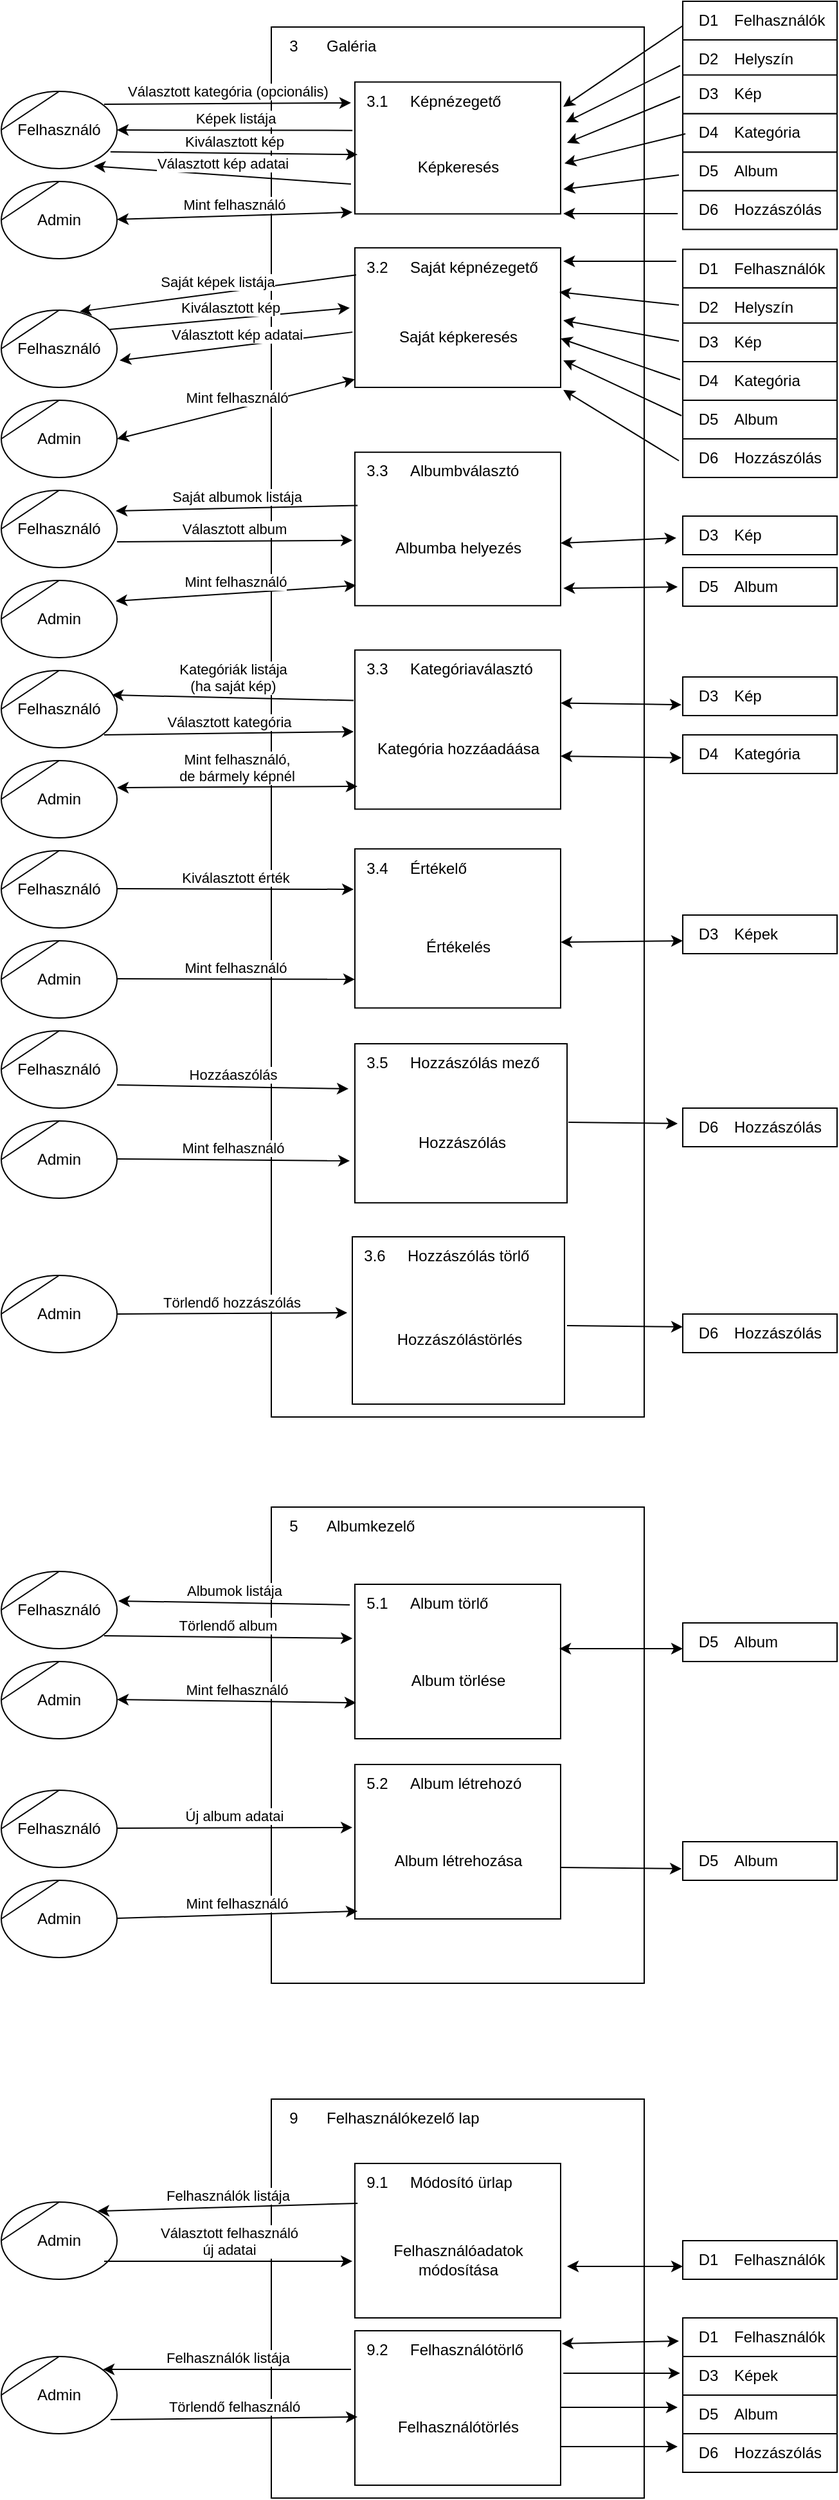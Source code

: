 <mxfile version="20.8.20" type="device"><diagram name="Page-1" id="1CJ8RYY8nRs476HaSWC_"><mxGraphModel dx="1050" dy="2766" grid="1" gridSize="10" guides="1" tooltips="1" connect="1" arrows="1" fold="1" page="1" pageScale="1" pageWidth="850" pageHeight="1100" math="0" shadow="0"><root><mxCell id="0"/><mxCell id="1" parent="0"/><mxCell id="2nTXNoxDjvbDC4e69CpP-237" value="" style="html=1;dashed=0;whitespace=wrap;shape=mxgraph.dfd.process;align=center;container=1;collapsible=0;spacingTop=30;" vertex="1" parent="1"><mxGeometry x="280" y="-2170" width="290" height="1080" as="geometry"/></mxCell><mxCell id="2nTXNoxDjvbDC4e69CpP-238" value="3" style="text;html=1;strokeColor=none;fillColor=none;align=center;verticalAlign=middle;whiteSpace=wrap;rounded=0;movable=0;resizable=0;rotatable=0;cloneable=0;deletable=0;connectable=0;allowArrows=0;pointerEvents=1;" vertex="1" parent="2nTXNoxDjvbDC4e69CpP-237"><mxGeometry width="35" height="30" as="geometry"/></mxCell><mxCell id="2nTXNoxDjvbDC4e69CpP-239" value="Galéria" style="text;html=1;strokeColor=none;fillColor=none;align=left;verticalAlign=middle;whiteSpace=wrap;rounded=0;movable=0;resizable=0;connectable=0;allowArrows=0;rotatable=0;cloneable=0;deletable=0;spacingLeft=6;autosize=1;resizeWidth=0;" vertex="1" parent="2nTXNoxDjvbDC4e69CpP-237"><mxGeometry x="35" width="60" height="30" as="geometry"/></mxCell><mxCell id="2nTXNoxDjvbDC4e69CpP-240" value="Képkeresés" style="html=1;dashed=0;whitespace=wrap;shape=mxgraph.dfd.process2;align=center;container=1;collapsible=0;spacingTop=30;" vertex="1" parent="2nTXNoxDjvbDC4e69CpP-237"><mxGeometry x="65" y="42.736" width="160" height="102.454" as="geometry"/></mxCell><mxCell id="2nTXNoxDjvbDC4e69CpP-241" value="3.1" style="text;html=1;strokeColor=none;fillColor=none;align=center;verticalAlign=middle;whiteSpace=wrap;rounded=0;connectable=0;allowArrows=0;editable=1;movable=0;resizable=0;rotatable=0;deletable=0;locked=0;cloneable=0;" vertex="1" parent="2nTXNoxDjvbDC4e69CpP-240"><mxGeometry width="35" height="30" as="geometry"/></mxCell><mxCell id="2nTXNoxDjvbDC4e69CpP-242" value="Képnézegető" style="text;strokeColor=none;fillColor=none;align=left;verticalAlign=middle;whiteSpace=wrap;rounded=0;autosize=1;connectable=0;allowArrows=0;movable=0;resizable=0;rotatable=0;deletable=0;cloneable=0;spacingLeft=6;fontStyle=0;html=1;" vertex="1" parent="2nTXNoxDjvbDC4e69CpP-240"><mxGeometry x="35" width="100" height="30" as="geometry"/></mxCell><mxCell id="2nTXNoxDjvbDC4e69CpP-249" value="Saját képkeresés" style="html=1;dashed=0;whitespace=wrap;shape=mxgraph.dfd.process2;align=center;container=1;collapsible=0;spacingTop=30;" vertex="1" parent="2nTXNoxDjvbDC4e69CpP-237"><mxGeometry x="65" y="171.58" width="160" height="108.418" as="geometry"/></mxCell><mxCell id="2nTXNoxDjvbDC4e69CpP-250" value="3.2" style="text;html=1;strokeColor=none;fillColor=none;align=center;verticalAlign=middle;whiteSpace=wrap;rounded=0;connectable=0;allowArrows=0;editable=1;movable=0;resizable=0;rotatable=0;deletable=0;locked=0;cloneable=0;" vertex="1" parent="2nTXNoxDjvbDC4e69CpP-249"><mxGeometry width="35" height="30" as="geometry"/></mxCell><mxCell id="2nTXNoxDjvbDC4e69CpP-251" value="Saját képnézegető" style="text;strokeColor=none;fillColor=none;align=left;verticalAlign=middle;whiteSpace=wrap;rounded=0;autosize=1;connectable=0;allowArrows=0;movable=0;resizable=0;rotatable=0;deletable=0;cloneable=0;spacingLeft=6;fontStyle=0;html=1;" vertex="1" parent="2nTXNoxDjvbDC4e69CpP-249"><mxGeometry x="35" width="120" height="30" as="geometry"/></mxCell><mxCell id="2nTXNoxDjvbDC4e69CpP-264" value="Albumba helyezés" style="html=1;dashed=0;whitespace=wrap;shape=mxgraph.dfd.process2;align=center;container=1;collapsible=0;spacingTop=30;" vertex="1" parent="2nTXNoxDjvbDC4e69CpP-237"><mxGeometry x="65" y="330.37" width="160" height="119.264" as="geometry"/></mxCell><mxCell id="2nTXNoxDjvbDC4e69CpP-265" value="3.3" style="text;html=1;strokeColor=none;fillColor=none;align=center;verticalAlign=middle;whiteSpace=wrap;rounded=0;connectable=0;allowArrows=0;editable=1;movable=0;resizable=0;rotatable=0;deletable=0;locked=0;cloneable=0;" vertex="1" parent="2nTXNoxDjvbDC4e69CpP-264"><mxGeometry width="35" height="30" as="geometry"/></mxCell><mxCell id="2nTXNoxDjvbDC4e69CpP-266" value="Albumbválasztó" style="text;strokeColor=none;fillColor=none;align=left;verticalAlign=middle;whiteSpace=wrap;rounded=0;autosize=1;connectable=0;allowArrows=0;movable=0;resizable=0;rotatable=0;deletable=0;cloneable=0;spacingLeft=6;fontStyle=0;html=1;" vertex="1" parent="2nTXNoxDjvbDC4e69CpP-264"><mxGeometry x="35" width="110" height="30" as="geometry"/></mxCell><mxCell id="2nTXNoxDjvbDC4e69CpP-286" value="Kategória hozzáadáása" style="html=1;dashed=0;whitespace=wrap;shape=mxgraph.dfd.process2;align=center;container=1;collapsible=0;spacingTop=30;" vertex="1" parent="2nTXNoxDjvbDC4e69CpP-237"><mxGeometry x="65" y="484.1" width="160" height="123.6" as="geometry"/></mxCell><mxCell id="2nTXNoxDjvbDC4e69CpP-287" value="3.3" style="text;html=1;strokeColor=none;fillColor=none;align=center;verticalAlign=middle;whiteSpace=wrap;rounded=0;connectable=0;allowArrows=0;editable=1;movable=0;resizable=0;rotatable=0;deletable=0;locked=0;cloneable=0;" vertex="1" parent="2nTXNoxDjvbDC4e69CpP-286"><mxGeometry width="35" height="30" as="geometry"/></mxCell><mxCell id="2nTXNoxDjvbDC4e69CpP-288" value="Kategóriaválasztó" style="text;strokeColor=none;fillColor=none;align=left;verticalAlign=middle;whiteSpace=wrap;rounded=0;autosize=1;connectable=0;allowArrows=0;movable=0;resizable=0;rotatable=0;deletable=0;cloneable=0;spacingLeft=6;fontStyle=0;html=1;" vertex="1" parent="2nTXNoxDjvbDC4e69CpP-286"><mxGeometry x="35" width="120" height="30" as="geometry"/></mxCell><mxCell id="2nTXNoxDjvbDC4e69CpP-297" value="" style="endArrow=classic;startArrow=classic;html=1;rounded=0;verticalAlign=bottom;exitX=1.006;exitY=0.596;exitDx=0;exitDy=0;exitPerimeter=0;" edge="1" parent="2nTXNoxDjvbDC4e69CpP-237"><mxGeometry width="50" height="50" relative="1" as="geometry"><mxPoint x="225" y="525.297" as="sourcePoint"/><mxPoint x="319" y="526.598" as="targetPoint"/></mxGeometry></mxCell><mxCell id="2nTXNoxDjvbDC4e69CpP-298" value="" style="endArrow=classic;startArrow=classic;html=1;rounded=0;verticalAlign=bottom;exitX=1.006;exitY=0.596;exitDx=0;exitDy=0;exitPerimeter=0;" edge="1" parent="2nTXNoxDjvbDC4e69CpP-237"><mxGeometry width="50" height="50" relative="1" as="geometry"><mxPoint x="225" y="566.497" as="sourcePoint"/><mxPoint x="319" y="567.798" as="targetPoint"/></mxGeometry></mxCell><mxCell id="2nTXNoxDjvbDC4e69CpP-301" value="Értékelés" style="html=1;dashed=0;whitespace=wrap;shape=mxgraph.dfd.process2;align=center;container=1;collapsible=0;spacingTop=30;" vertex="1" parent="2nTXNoxDjvbDC4e69CpP-237"><mxGeometry x="65" y="638.6" width="160" height="123.6" as="geometry"/></mxCell><mxCell id="2nTXNoxDjvbDC4e69CpP-302" value="3.4" style="text;html=1;strokeColor=none;fillColor=none;align=center;verticalAlign=middle;whiteSpace=wrap;rounded=0;connectable=0;allowArrows=0;editable=1;movable=0;resizable=0;rotatable=0;deletable=0;locked=0;cloneable=0;" vertex="1" parent="2nTXNoxDjvbDC4e69CpP-301"><mxGeometry width="35" height="30" as="geometry"/></mxCell><mxCell id="2nTXNoxDjvbDC4e69CpP-303" value="Értékelő" style="text;strokeColor=none;fillColor=none;align=left;verticalAlign=middle;whiteSpace=wrap;rounded=0;autosize=1;connectable=0;allowArrows=0;movable=0;resizable=0;rotatable=0;deletable=0;cloneable=0;spacingLeft=6;fontStyle=0;html=1;" vertex="1" parent="2nTXNoxDjvbDC4e69CpP-301"><mxGeometry x="35" width="70" height="30" as="geometry"/></mxCell><mxCell id="2nTXNoxDjvbDC4e69CpP-305" value="Hozzászólás" style="html=1;dashed=0;whitespace=wrap;shape=mxgraph.dfd.process2;align=center;container=1;collapsible=0;spacingTop=30;" vertex="1" parent="2nTXNoxDjvbDC4e69CpP-237"><mxGeometry x="65" y="790.0" width="165" height="123.6" as="geometry"/></mxCell><mxCell id="2nTXNoxDjvbDC4e69CpP-306" value="3.5" style="text;html=1;strokeColor=none;fillColor=none;align=center;verticalAlign=middle;whiteSpace=wrap;rounded=0;connectable=0;allowArrows=0;editable=1;movable=0;resizable=0;rotatable=0;deletable=0;locked=0;cloneable=0;" vertex="1" parent="2nTXNoxDjvbDC4e69CpP-305"><mxGeometry width="35" height="30" as="geometry"/></mxCell><mxCell id="2nTXNoxDjvbDC4e69CpP-307" value="Hozzászólás mező" style="text;strokeColor=none;fillColor=none;align=left;verticalAlign=middle;whiteSpace=wrap;rounded=0;autosize=1;connectable=0;allowArrows=0;movable=0;resizable=0;rotatable=0;deletable=0;cloneable=0;spacingLeft=6;fontStyle=0;html=1;" vertex="1" parent="2nTXNoxDjvbDC4e69CpP-305"><mxGeometry x="35" width="130" height="30" as="geometry"/></mxCell><mxCell id="2nTXNoxDjvbDC4e69CpP-308" value="Hozzászólástörlés" style="html=1;dashed=0;whitespace=wrap;shape=mxgraph.dfd.process2;align=center;container=1;collapsible=0;spacingTop=30;" vertex="1" parent="2nTXNoxDjvbDC4e69CpP-237"><mxGeometry x="63" y="940" width="165" height="130" as="geometry"/></mxCell><mxCell id="2nTXNoxDjvbDC4e69CpP-309" value="3.6" style="text;html=1;strokeColor=none;fillColor=none;align=center;verticalAlign=middle;whiteSpace=wrap;rounded=0;connectable=0;allowArrows=0;editable=1;movable=0;resizable=0;rotatable=0;deletable=0;locked=0;cloneable=0;" vertex="1" parent="2nTXNoxDjvbDC4e69CpP-308"><mxGeometry width="35" height="30" as="geometry"/></mxCell><mxCell id="2nTXNoxDjvbDC4e69CpP-310" value="Hozzászólás törlő" style="text;strokeColor=none;fillColor=none;align=left;verticalAlign=middle;whiteSpace=wrap;rounded=0;autosize=1;connectable=0;allowArrows=0;movable=0;resizable=0;rotatable=0;deletable=0;cloneable=0;spacingLeft=6;fontStyle=0;html=1;" vertex="1" parent="2nTXNoxDjvbDC4e69CpP-308"><mxGeometry x="35" width="120" height="30" as="geometry"/></mxCell><mxCell id="2nTXNoxDjvbDC4e69CpP-318" value="" style="endArrow=classic;startArrow=classic;html=1;rounded=0;verticalAlign=bottom;exitX=1;exitY=0.586;exitDx=0;exitDy=0;exitPerimeter=0;" edge="1" parent="2nTXNoxDjvbDC4e69CpP-237" source="2nTXNoxDjvbDC4e69CpP-301"><mxGeometry width="50" height="50" relative="1" as="geometry"><mxPoint x="250" y="710" as="sourcePoint"/><mxPoint x="320" y="710" as="targetPoint"/></mxGeometry></mxCell><mxCell id="2nTXNoxDjvbDC4e69CpP-244" value="Felhasználó" style="shape=stencil(tZRtjoMgEIZPw98GJR6gYXfvQe10nZQCAbYft99RNKlW7GajiTGZeeXhnZGBCRka5YCVvGHig5VlwTm9Kb5NYhUc1DElr8qjOmhISojenuGGx9gz0DTgMbaq+GR8T9+0j5C1NYYgaE0YKU86wRQaWsvvCdZv/xhFjvgXiOB7kynLyq+/Y3fVNuBiI79j7OB+db/rgceOi61+3Grg4v9YISmTO9xCHlR9/vb2xxxnzYDW6AK8OfLTeZzO66ynzM5CnqyHBUsn1DqN9UITnWoH/kUY5Iu9PtVUzRY1jx4IGk22K9UioSs+44+uvFxl3bKX1nTZdE12iV8=);whiteSpace=wrap;html=1;" vertex="1" parent="1"><mxGeometry x="70" y="-2120" width="90" height="60" as="geometry"/></mxCell><mxCell id="2nTXNoxDjvbDC4e69CpP-245" value="Admin" style="shape=stencil(tZRtjoMgEIZPw98GJR6gYXfvQe10nZQCAbYft99RNKlW7GajiTGZeeXhnZGBCRka5YCVvGHig5VlwTm9Kb5NYhUc1DElr8qjOmhISojenuGGx9gz0DTgMbaq+GR8T9+0j5C1NYYgaE0YKU86wRQaWsvvCdZv/xhFjvgXiOB7kynLyq+/Y3fVNuBiI79j7OB+db/rgceOi61+3Grg4v9YISmTO9xCHlR9/vb2xxxnzYDW6AK8OfLTeZzO66ynzM5CnqyHBUsn1DqN9UITnWoH/kUY5Iu9PtVUzRY1jx4IGk22K9UioSs+44+uvFxl3bKX1nTZdE12iV8=);whiteSpace=wrap;html=1;" vertex="1" parent="1"><mxGeometry x="70" y="-2050" width="90" height="60" as="geometry"/></mxCell><mxCell id="2nTXNoxDjvbDC4e69CpP-246" value="Képek listája" style="endArrow=classic;html=1;rounded=0;verticalAlign=bottom;entryX=1;entryY=0.5;entryDx=0;entryDy=0;exitX=-0.012;exitY=0.367;exitDx=0;exitDy=0;exitPerimeter=0;" edge="1" parent="1" source="2nTXNoxDjvbDC4e69CpP-240" target="2nTXNoxDjvbDC4e69CpP-244"><mxGeometry width="50" height="50" relative="1" as="geometry"><mxPoint x="345" y="-2070" as="sourcePoint"/><mxPoint x="465" y="-2070" as="targetPoint"/></mxGeometry></mxCell><mxCell id="2nTXNoxDjvbDC4e69CpP-247" value="Kiválasztott kép" style="endArrow=classic;html=1;rounded=0;verticalAlign=bottom;entryX=0.013;entryY=0.55;entryDx=0;entryDy=0;exitX=0.944;exitY=0.783;exitDx=0;exitDy=0;exitPerimeter=0;entryPerimeter=0;" edge="1" parent="1" source="2nTXNoxDjvbDC4e69CpP-244" target="2nTXNoxDjvbDC4e69CpP-240"><mxGeometry width="50" height="50" relative="1" as="geometry"><mxPoint x="333" y="-2036" as="sourcePoint"/><mxPoint x="150" y="-2060" as="targetPoint"/></mxGeometry></mxCell><mxCell id="2nTXNoxDjvbDC4e69CpP-248" value="Mint felhasználó" style="endArrow=classic;startArrow=classic;html=1;rounded=0;verticalAlign=bottom;entryX=-0.012;entryY=0.987;entryDx=0;entryDy=0;entryPerimeter=0;" edge="1" parent="1" target="2nTXNoxDjvbDC4e69CpP-240"><mxGeometry width="50" height="50" relative="1" as="geometry"><mxPoint x="160" y="-2020.5" as="sourcePoint"/><mxPoint x="280" y="-2020.5" as="targetPoint"/></mxGeometry></mxCell><mxCell id="2nTXNoxDjvbDC4e69CpP-252" value="Felhasználó" style="shape=stencil(tZRtjoMgEIZPw98GJR6gYXfvQe10nZQCAbYft99RNKlW7GajiTGZeeXhnZGBCRka5YCVvGHig5VlwTm9Kb5NYhUc1DElr8qjOmhISojenuGGx9gz0DTgMbaq+GR8T9+0j5C1NYYgaE0YKU86wRQaWsvvCdZv/xhFjvgXiOB7kynLyq+/Y3fVNuBiI79j7OB+db/rgceOi61+3Grg4v9YISmTO9xCHlR9/vb2xxxnzYDW6AK8OfLTeZzO66ynzM5CnqyHBUsn1DqN9UITnWoH/kUY5Iu9PtVUzRY1jx4IGk22K9UioSs+44+uvFxl3bKX1nTZdE12iV8=);whiteSpace=wrap;html=1;" vertex="1" parent="1"><mxGeometry x="70" y="-1950" width="90" height="60" as="geometry"/></mxCell><mxCell id="2nTXNoxDjvbDC4e69CpP-253" value="Admin" style="shape=stencil(tZRtjoMgEIZPw98GJR6gYXfvQe10nZQCAbYft99RNKlW7GajiTGZeeXhnZGBCRka5YCVvGHig5VlwTm9Kb5NYhUc1DElr8qjOmhISojenuGGx9gz0DTgMbaq+GR8T9+0j5C1NYYgaE0YKU86wRQaWsvvCdZv/xhFjvgXiOB7kynLyq+/Y3fVNuBiI79j7OB+db/rgceOi61+3Grg4v9YISmTO9xCHlR9/vb2xxxnzYDW6AK8OfLTeZzO66ynzM5CnqyHBUsn1DqN9UITnWoH/kUY5Iu9PtVUzRY1jx4IGk22K9UioSs+44+uvFxl3bKX1nTZdE12iV8=);whiteSpace=wrap;html=1;" vertex="1" parent="1"><mxGeometry x="70" y="-1880" width="90" height="60" as="geometry"/></mxCell><mxCell id="2nTXNoxDjvbDC4e69CpP-254" value="Mint felhasználó" style="endArrow=classic;startArrow=classic;html=1;rounded=0;verticalAlign=bottom;entryX=0;entryY=0.942;entryDx=0;entryDy=0;entryPerimeter=0;exitX=1;exitY=0.5;exitDx=0;exitDy=0;" edge="1" parent="1" source="2nTXNoxDjvbDC4e69CpP-253" target="2nTXNoxDjvbDC4e69CpP-249"><mxGeometry width="50" height="50" relative="1" as="geometry"><mxPoint x="160" y="-1872.75" as="sourcePoint"/><mxPoint x="341" y="-1867.25" as="targetPoint"/></mxGeometry></mxCell><mxCell id="2nTXNoxDjvbDC4e69CpP-255" value="Felhasználók" style="html=1;dashed=0;whitespace=wrap;shape=mxgraph.dfd.dataStoreID2;align=left;spacingLeft=38;container=1;collapsible=0;" vertex="1" parent="1"><mxGeometry x="600" y="-2190" width="120" height="30" as="geometry"/></mxCell><mxCell id="2nTXNoxDjvbDC4e69CpP-256" value="D1" style="text;html=1;strokeColor=none;fillColor=none;align=center;verticalAlign=middle;whiteSpace=wrap;rounded=0;connectable=0;allowArrows=0;movable=0;resizable=0;rotatable=0;cloneable=0;deletable=0;" vertex="1" parent="2nTXNoxDjvbDC4e69CpP-255"><mxGeometry x="5" width="30" height="30" as="geometry"/></mxCell><mxCell id="2nTXNoxDjvbDC4e69CpP-341" value="" style="endArrow=classic;html=1;rounded=0;verticalAlign=bottom;entryX=1.013;entryY=0.188;entryDx=0;entryDy=0;entryPerimeter=0;" edge="1" parent="2nTXNoxDjvbDC4e69CpP-255" target="2nTXNoxDjvbDC4e69CpP-240"><mxGeometry width="50" height="50" relative="1" as="geometry"><mxPoint y="19" as="sourcePoint"/><mxPoint x="120" y="19" as="targetPoint"/></mxGeometry></mxCell><mxCell id="2nTXNoxDjvbDC4e69CpP-258" value="Választott kategória (opcionális)" style="endArrow=classic;html=1;rounded=0;verticalAlign=bottom;entryX=-0.019;entryY=0.158;entryDx=0;entryDy=0;entryPerimeter=0;" edge="1" parent="1" target="2nTXNoxDjvbDC4e69CpP-240"><mxGeometry width="50" height="50" relative="1" as="geometry"><mxPoint x="150" y="-2110" as="sourcePoint"/><mxPoint x="270" y="-2110" as="targetPoint"/></mxGeometry></mxCell><mxCell id="2nTXNoxDjvbDC4e69CpP-259" value="Saját képek listája" style="endArrow=classic;html=1;rounded=0;verticalAlign=bottom;entryX=0.678;entryY=0.017;entryDx=0;entryDy=0;entryPerimeter=0;exitX=0.006;exitY=0.194;exitDx=0;exitDy=0;exitPerimeter=0;" edge="1" parent="1" source="2nTXNoxDjvbDC4e69CpP-249" target="2nTXNoxDjvbDC4e69CpP-252"><mxGeometry width="50" height="50" relative="1" as="geometry"><mxPoint x="340" y="-1940" as="sourcePoint"/><mxPoint x="460" y="-1940" as="targetPoint"/></mxGeometry></mxCell><mxCell id="2nTXNoxDjvbDC4e69CpP-262" value="Kiválasztott kép" style="endArrow=classic;html=1;rounded=0;verticalAlign=bottom;exitX=0.933;exitY=0.25;exitDx=0;exitDy=0;exitPerimeter=0;entryX=-0.025;entryY=0.43;entryDx=0;entryDy=0;entryPerimeter=0;" edge="1" parent="1" source="2nTXNoxDjvbDC4e69CpP-252" target="2nTXNoxDjvbDC4e69CpP-249"><mxGeometry width="50" height="50" relative="1" as="geometry"><mxPoint x="356" y="-1924" as="sourcePoint"/><mxPoint x="330" y="-1934" as="targetPoint"/></mxGeometry></mxCell><mxCell id="2nTXNoxDjvbDC4e69CpP-268" value="Választott kép adatai" style="endArrow=classic;html=1;rounded=0;verticalAlign=bottom;entryX=1.022;entryY=0.65;entryDx=0;entryDy=0;entryPerimeter=0;exitX=-0.012;exitY=0.604;exitDx=0;exitDy=0;exitPerimeter=0;" edge="1" parent="1" source="2nTXNoxDjvbDC4e69CpP-249" target="2nTXNoxDjvbDC4e69CpP-252"><mxGeometry width="50" height="50" relative="1" as="geometry"><mxPoint x="343" y="-1876" as="sourcePoint"/><mxPoint x="130" y="-1894" as="targetPoint"/></mxGeometry></mxCell><mxCell id="2nTXNoxDjvbDC4e69CpP-269" value="Felhasználó" style="shape=stencil(tZRtjoMgEIZPw98GJR6gYXfvQe10nZQCAbYft99RNKlW7GajiTGZeeXhnZGBCRka5YCVvGHig5VlwTm9Kb5NYhUc1DElr8qjOmhISojenuGGx9gz0DTgMbaq+GR8T9+0j5C1NYYgaE0YKU86wRQaWsvvCdZv/xhFjvgXiOB7kynLyq+/Y3fVNuBiI79j7OB+db/rgceOi61+3Grg4v9YISmTO9xCHlR9/vb2xxxnzYDW6AK8OfLTeZzO66ynzM5CnqyHBUsn1DqN9UITnWoH/kUY5Iu9PtVUzRY1jx4IGk22K9UioSs+44+uvFxl3bKX1nTZdE12iV8=);whiteSpace=wrap;html=1;" vertex="1" parent="1"><mxGeometry x="70" y="-1810" width="90" height="60" as="geometry"/></mxCell><mxCell id="2nTXNoxDjvbDC4e69CpP-270" value="Saját albumok listája" style="endArrow=classic;html=1;rounded=0;verticalAlign=bottom;exitX=0.013;exitY=0.347;exitDx=0;exitDy=0;exitPerimeter=0;entryX=0.989;entryY=0.267;entryDx=0;entryDy=0;entryPerimeter=0;" edge="1" parent="1" source="2nTXNoxDjvbDC4e69CpP-264" target="2nTXNoxDjvbDC4e69CpP-269"><mxGeometry width="50" height="50" relative="1" as="geometry"><mxPoint x="370" y="-1800" as="sourcePoint"/><mxPoint x="470" y="-1800" as="targetPoint"/></mxGeometry></mxCell><mxCell id="2nTXNoxDjvbDC4e69CpP-271" value="Választott album" style="endArrow=classic;html=1;rounded=0;verticalAlign=bottom;entryX=-0.012;entryY=0.574;entryDx=0;entryDy=0;entryPerimeter=0;" edge="1" parent="1" target="2nTXNoxDjvbDC4e69CpP-264"><mxGeometry width="50" height="50" relative="1" as="geometry"><mxPoint x="160" y="-1770" as="sourcePoint"/><mxPoint x="280" y="-1770" as="targetPoint"/></mxGeometry></mxCell><mxCell id="2nTXNoxDjvbDC4e69CpP-272" value="Album" style="html=1;dashed=0;whitespace=wrap;shape=mxgraph.dfd.dataStoreID2;align=left;spacingLeft=38;container=1;collapsible=0;" vertex="1" parent="1"><mxGeometry x="600" y="-1750" width="120" height="30" as="geometry"/></mxCell><mxCell id="2nTXNoxDjvbDC4e69CpP-273" value="D5" style="text;html=1;strokeColor=none;fillColor=none;align=center;verticalAlign=middle;whiteSpace=wrap;rounded=0;connectable=0;allowArrows=0;movable=0;resizable=0;rotatable=0;cloneable=0;deletable=0;" vertex="1" parent="2nTXNoxDjvbDC4e69CpP-272"><mxGeometry x="5" width="30" height="30" as="geometry"/></mxCell><mxCell id="2nTXNoxDjvbDC4e69CpP-274" value="Kép" style="html=1;dashed=0;whitespace=wrap;shape=mxgraph.dfd.dataStoreID2;align=left;spacingLeft=38;container=1;collapsible=0;" vertex="1" parent="1"><mxGeometry x="600" y="-1790" width="120" height="30" as="geometry"/></mxCell><mxCell id="2nTXNoxDjvbDC4e69CpP-275" value="D3" style="text;html=1;strokeColor=none;fillColor=none;align=center;verticalAlign=middle;whiteSpace=wrap;rounded=0;connectable=0;allowArrows=0;movable=0;resizable=0;rotatable=0;cloneable=0;deletable=0;" vertex="1" parent="2nTXNoxDjvbDC4e69CpP-274"><mxGeometry x="5" width="30" height="30" as="geometry"/></mxCell><mxCell id="2nTXNoxDjvbDC4e69CpP-284" value="Admin" style="shape=stencil(tZRtjoMgEIZPw98GJR6gYXfvQe10nZQCAbYft99RNKlW7GajiTGZeeXhnZGBCRka5YCVvGHig5VlwTm9Kb5NYhUc1DElr8qjOmhISojenuGGx9gz0DTgMbaq+GR8T9+0j5C1NYYgaE0YKU86wRQaWsvvCdZv/xhFjvgXiOB7kynLyq+/Y3fVNuBiI79j7OB+db/rgceOi61+3Grg4v9YISmTO9xCHlR9/vb2xxxnzYDW6AK8OfLTeZzO66ynzM5CnqyHBUsn1DqN9UITnWoH/kUY5Iu9PtVUzRY1jx4IGk22K9UioSs+44+uvFxl3bKX1nTZdE12iV8=);whiteSpace=wrap;html=1;" vertex="1" parent="1"><mxGeometry x="70" y="-1740" width="90" height="60" as="geometry"/></mxCell><mxCell id="2nTXNoxDjvbDC4e69CpP-285" value="Mint felhasználó" style="endArrow=classic;startArrow=classic;html=1;rounded=0;verticalAlign=bottom;entryX=0.006;entryY=0.868;entryDx=0;entryDy=0;entryPerimeter=0;exitX=0.989;exitY=0.267;exitDx=0;exitDy=0;exitPerimeter=0;" edge="1" parent="1" source="2nTXNoxDjvbDC4e69CpP-284" target="2nTXNoxDjvbDC4e69CpP-264"><mxGeometry width="50" height="50" relative="1" as="geometry"><mxPoint x="190" y="-1725" as="sourcePoint"/><mxPoint x="345" y="-1740" as="targetPoint"/></mxGeometry></mxCell><mxCell id="2nTXNoxDjvbDC4e69CpP-289" value="Felhasználó" style="shape=stencil(tZRtjoMgEIZPw98GJR6gYXfvQe10nZQCAbYft99RNKlW7GajiTGZeeXhnZGBCRka5YCVvGHig5VlwTm9Kb5NYhUc1DElr8qjOmhISojenuGGx9gz0DTgMbaq+GR8T9+0j5C1NYYgaE0YKU86wRQaWsvvCdZv/xhFjvgXiOB7kynLyq+/Y3fVNuBiI79j7OB+db/rgceOi61+3Grg4v9YISmTO9xCHlR9/vb2xxxnzYDW6AK8OfLTeZzO66ynzM5CnqyHBUsn1DqN9UITnWoH/kUY5Iu9PtVUzRY1jx4IGk22K9UioSs+44+uvFxl3bKX1nTZdE12iV8=);whiteSpace=wrap;html=1;" vertex="1" parent="1"><mxGeometry x="70" y="-1670" width="90" height="60" as="geometry"/></mxCell><mxCell id="2nTXNoxDjvbDC4e69CpP-290" value="Kategóriák listája&lt;br&gt;(ha saját kép)" style="endArrow=classic;html=1;rounded=0;verticalAlign=bottom;entryX=0.956;entryY=0.317;entryDx=0;entryDy=0;entryPerimeter=0;exitX=-0.006;exitY=0.317;exitDx=0;exitDy=0;exitPerimeter=0;" edge="1" parent="1" source="2nTXNoxDjvbDC4e69CpP-286" target="2nTXNoxDjvbDC4e69CpP-289"><mxGeometry width="50" height="50" relative="1" as="geometry"><mxPoint x="330" y="-1651" as="sourcePoint"/><mxPoint x="180" y="-1650" as="targetPoint"/></mxGeometry></mxCell><mxCell id="2nTXNoxDjvbDC4e69CpP-291" value="Választott kategória" style="endArrow=classic;html=1;rounded=0;verticalAlign=bottom;entryX=-0.006;entryY=0.513;entryDx=0;entryDy=0;entryPerimeter=0;" edge="1" parent="1" target="2nTXNoxDjvbDC4e69CpP-286"><mxGeometry width="50" height="50" relative="1" as="geometry"><mxPoint x="150" y="-1620" as="sourcePoint"/><mxPoint x="270" y="-1620" as="targetPoint"/></mxGeometry></mxCell><mxCell id="2nTXNoxDjvbDC4e69CpP-292" value="Kép" style="html=1;dashed=0;whitespace=wrap;shape=mxgraph.dfd.dataStoreID2;align=left;spacingLeft=38;container=1;collapsible=0;" vertex="1" parent="1"><mxGeometry x="600" y="-1665" width="120" height="30" as="geometry"/></mxCell><mxCell id="2nTXNoxDjvbDC4e69CpP-293" value="D3" style="text;html=1;strokeColor=none;fillColor=none;align=center;verticalAlign=middle;whiteSpace=wrap;rounded=0;connectable=0;allowArrows=0;movable=0;resizable=0;rotatable=0;cloneable=0;deletable=0;" vertex="1" parent="2nTXNoxDjvbDC4e69CpP-292"><mxGeometry x="5" width="30" height="30" as="geometry"/></mxCell><mxCell id="2nTXNoxDjvbDC4e69CpP-295" value="Kategória" style="html=1;dashed=0;whitespace=wrap;shape=mxgraph.dfd.dataStoreID2;align=left;spacingLeft=38;container=1;collapsible=0;" vertex="1" parent="1"><mxGeometry x="600" y="-1620" width="120" height="30" as="geometry"/></mxCell><mxCell id="2nTXNoxDjvbDC4e69CpP-296" value="D4" style="text;html=1;strokeColor=none;fillColor=none;align=center;verticalAlign=middle;whiteSpace=wrap;rounded=0;connectable=0;allowArrows=0;movable=0;resizable=0;rotatable=0;cloneable=0;deletable=0;" vertex="1" parent="2nTXNoxDjvbDC4e69CpP-295"><mxGeometry x="5" width="30" height="30" as="geometry"/></mxCell><mxCell id="2nTXNoxDjvbDC4e69CpP-299" value="Admin" style="shape=stencil(tZRtjoMgEIZPw98GJR6gYXfvQe10nZQCAbYft99RNKlW7GajiTGZeeXhnZGBCRka5YCVvGHig5VlwTm9Kb5NYhUc1DElr8qjOmhISojenuGGx9gz0DTgMbaq+GR8T9+0j5C1NYYgaE0YKU86wRQaWsvvCdZv/xhFjvgXiOB7kynLyq+/Y3fVNuBiI79j7OB+db/rgceOi61+3Grg4v9YISmTO9xCHlR9/vb2xxxnzYDW6AK8OfLTeZzO66ynzM5CnqyHBUsn1DqN9UITnWoH/kUY5Iu9PtVUzRY1jx4IGk22K9UioSs+44+uvFxl3bKX1nTZdE12iV8=);whiteSpace=wrap;html=1;" vertex="1" parent="1"><mxGeometry x="70" y="-1600" width="90" height="60" as="geometry"/></mxCell><mxCell id="2nTXNoxDjvbDC4e69CpP-300" value="Mint felhasználó,&lt;br&gt;de bármely képnél" style="endArrow=classic;startArrow=classic;html=1;rounded=0;verticalAlign=bottom;entryX=0.006;entryY=0.868;entryDx=0;entryDy=0;entryPerimeter=0;exitX=0.989;exitY=0.267;exitDx=0;exitDy=0;exitPerimeter=0;" edge="1" parent="1"><mxGeometry width="50" height="50" relative="1" as="geometry"><mxPoint x="160" y="-1579" as="sourcePoint"/><mxPoint x="347" y="-1580" as="targetPoint"/></mxGeometry></mxCell><mxCell id="2nTXNoxDjvbDC4e69CpP-277" value="" style="endArrow=classic;startArrow=classic;html=1;rounded=0;verticalAlign=bottom;entryX=-0.033;entryY=0.5;entryDx=0;entryDy=0;entryPerimeter=0;exitX=1.013;exitY=0.886;exitDx=0;exitDy=0;exitPerimeter=0;" edge="1" parent="1" source="2nTXNoxDjvbDC4e69CpP-264" target="2nTXNoxDjvbDC4e69CpP-272"><mxGeometry width="50" height="50" relative="1" as="geometry"><mxPoint x="520" y="-1735" as="sourcePoint"/><mxPoint x="600" y="-1654.737" as="targetPoint"/></mxGeometry></mxCell><mxCell id="2nTXNoxDjvbDC4e69CpP-279" value="" style="endArrow=classic;html=1;rounded=0;verticalAlign=bottom;entryX=1;entryY=0.592;entryDx=0;entryDy=0;entryPerimeter=0;startArrow=classic;startFill=1;exitX=-0.042;exitY=0.567;exitDx=0;exitDy=0;exitPerimeter=0;" edge="1" parent="1" source="2nTXNoxDjvbDC4e69CpP-274" target="2nTXNoxDjvbDC4e69CpP-264"><mxGeometry width="50" height="50" relative="1" as="geometry"><mxPoint x="600" y="-1810" as="sourcePoint"/><mxPoint x="720" y="-1810" as="targetPoint"/></mxGeometry></mxCell><mxCell id="2nTXNoxDjvbDC4e69CpP-311" value="Felhasználó" style="shape=stencil(tZRtjoMgEIZPw98GJR6gYXfvQe10nZQCAbYft99RNKlW7GajiTGZeeXhnZGBCRka5YCVvGHig5VlwTm9Kb5NYhUc1DElr8qjOmhISojenuGGx9gz0DTgMbaq+GR8T9+0j5C1NYYgaE0YKU86wRQaWsvvCdZv/xhFjvgXiOB7kynLyq+/Y3fVNuBiI79j7OB+db/rgceOi61+3Grg4v9YISmTO9xCHlR9/vb2xxxnzYDW6AK8OfLTeZzO66ynzM5CnqyHBUsn1DqN9UITnWoH/kUY5Iu9PtVUzRY1jx4IGk22K9UioSs+44+uvFxl3bKX1nTZdE12iV8=);whiteSpace=wrap;html=1;" vertex="1" parent="1"><mxGeometry x="70" y="-1530" width="90" height="60" as="geometry"/></mxCell><mxCell id="2nTXNoxDjvbDC4e69CpP-312" value="Admin" style="shape=stencil(tZRtjoMgEIZPw98GJR6gYXfvQe10nZQCAbYft99RNKlW7GajiTGZeeXhnZGBCRka5YCVvGHig5VlwTm9Kb5NYhUc1DElr8qjOmhISojenuGGx9gz0DTgMbaq+GR8T9+0j5C1NYYgaE0YKU86wRQaWsvvCdZv/xhFjvgXiOB7kynLyq+/Y3fVNuBiI79j7OB+db/rgceOi61+3Grg4v9YISmTO9xCHlR9/vb2xxxnzYDW6AK8OfLTeZzO66ynzM5CnqyHBUsn1DqN9UITnWoH/kUY5Iu9PtVUzRY1jx4IGk22K9UioSs+44+uvFxl3bKX1nTZdE12iV8=);whiteSpace=wrap;html=1;" vertex="1" parent="1"><mxGeometry x="70" y="-1460" width="90" height="60" as="geometry"/></mxCell><mxCell id="2nTXNoxDjvbDC4e69CpP-267" value="Választott kép adatai" style="endArrow=classic;html=1;rounded=0;verticalAlign=bottom;entryX=0.8;entryY=0.967;entryDx=0;entryDy=0;entryPerimeter=0;exitX=-0.019;exitY=0.774;exitDx=0;exitDy=0;exitPerimeter=0;" edge="1" parent="1" source="2nTXNoxDjvbDC4e69CpP-240" target="2nTXNoxDjvbDC4e69CpP-244"><mxGeometry width="50" height="50" relative="1" as="geometry"><mxPoint x="345" y="-2056.288" as="sourcePoint"/><mxPoint x="465" y="-2056.288" as="targetPoint"/></mxGeometry></mxCell><mxCell id="2nTXNoxDjvbDC4e69CpP-313" value="Kiválasztott érték" style="endArrow=classic;html=1;rounded=0;verticalAlign=bottom;entryX=-0.006;entryY=0.254;entryDx=0;entryDy=0;entryPerimeter=0;" edge="1" parent="1" target="2nTXNoxDjvbDC4e69CpP-301"><mxGeometry width="50" height="50" relative="1" as="geometry"><mxPoint x="160" y="-1500.5" as="sourcePoint"/><mxPoint x="280" y="-1500.5" as="targetPoint"/></mxGeometry></mxCell><mxCell id="2nTXNoxDjvbDC4e69CpP-315" value="Mint felhasználó" style="endArrow=classic;html=1;rounded=0;verticalAlign=bottom;entryX=0;entryY=0.82;entryDx=0;entryDy=0;entryPerimeter=0;" edge="1" parent="1" target="2nTXNoxDjvbDC4e69CpP-301"><mxGeometry width="50" height="50" relative="1" as="geometry"><mxPoint x="160" y="-1430.5" as="sourcePoint"/><mxPoint x="280" y="-1430.5" as="targetPoint"/></mxGeometry></mxCell><mxCell id="2nTXNoxDjvbDC4e69CpP-316" value="Képek" style="html=1;dashed=0;whitespace=wrap;shape=mxgraph.dfd.dataStoreID2;align=left;spacingLeft=38;container=1;collapsible=0;" vertex="1" parent="1"><mxGeometry x="600" y="-1480" width="120" height="30" as="geometry"/></mxCell><mxCell id="2nTXNoxDjvbDC4e69CpP-317" value="D3" style="text;html=1;strokeColor=none;fillColor=none;align=center;verticalAlign=middle;whiteSpace=wrap;rounded=0;connectable=0;allowArrows=0;movable=0;resizable=0;rotatable=0;cloneable=0;deletable=0;" vertex="1" parent="2nTXNoxDjvbDC4e69CpP-316"><mxGeometry x="5" width="30" height="30" as="geometry"/></mxCell><mxCell id="2nTXNoxDjvbDC4e69CpP-319" value="Helyszín" style="html=1;dashed=0;whitespace=wrap;shape=mxgraph.dfd.dataStoreID2;align=left;spacingLeft=38;container=1;collapsible=0;" vertex="1" parent="1"><mxGeometry x="600" y="-2160" width="120" height="30" as="geometry"/></mxCell><mxCell id="2nTXNoxDjvbDC4e69CpP-320" value="D2" style="text;html=1;strokeColor=none;fillColor=none;align=center;verticalAlign=middle;whiteSpace=wrap;rounded=0;connectable=0;allowArrows=0;movable=0;resizable=0;rotatable=0;cloneable=0;deletable=0;" vertex="1" parent="2nTXNoxDjvbDC4e69CpP-319"><mxGeometry x="5" width="30" height="30" as="geometry"/></mxCell><mxCell id="2nTXNoxDjvbDC4e69CpP-323" value="Kategória" style="html=1;dashed=0;whitespace=wrap;shape=mxgraph.dfd.dataStoreID2;align=left;spacingLeft=38;container=1;collapsible=0;" vertex="1" parent="1"><mxGeometry x="600" y="-2102.74" width="120" height="30" as="geometry"/></mxCell><mxCell id="2nTXNoxDjvbDC4e69CpP-324" value="D4" style="text;html=1;strokeColor=none;fillColor=none;align=center;verticalAlign=middle;whiteSpace=wrap;rounded=0;connectable=0;allowArrows=0;movable=0;resizable=0;rotatable=0;cloneable=0;deletable=0;" vertex="1" parent="2nTXNoxDjvbDC4e69CpP-323"><mxGeometry x="5" width="30" height="30" as="geometry"/></mxCell><mxCell id="2nTXNoxDjvbDC4e69CpP-325" value="Album" style="html=1;dashed=0;whitespace=wrap;shape=mxgraph.dfd.dataStoreID2;align=left;spacingLeft=38;container=1;collapsible=0;" vertex="1" parent="1"><mxGeometry x="600" y="-2072.74" width="120" height="30" as="geometry"/></mxCell><mxCell id="2nTXNoxDjvbDC4e69CpP-326" value="D5" style="text;html=1;strokeColor=none;fillColor=none;align=center;verticalAlign=middle;whiteSpace=wrap;rounded=0;connectable=0;allowArrows=0;movable=0;resizable=0;rotatable=0;cloneable=0;deletable=0;" vertex="1" parent="2nTXNoxDjvbDC4e69CpP-325"><mxGeometry x="5" width="30" height="30" as="geometry"/></mxCell><mxCell id="2nTXNoxDjvbDC4e69CpP-327" value="Hozzászólás" style="html=1;dashed=0;whitespace=wrap;shape=mxgraph.dfd.dataStoreID2;align=left;spacingLeft=38;container=1;collapsible=0;" vertex="1" parent="1"><mxGeometry x="600" y="-2042.74" width="120" height="30" as="geometry"/></mxCell><mxCell id="2nTXNoxDjvbDC4e69CpP-328" value="D6" style="text;html=1;strokeColor=none;fillColor=none;align=center;verticalAlign=middle;whiteSpace=wrap;rounded=0;connectable=0;allowArrows=0;movable=0;resizable=0;rotatable=0;cloneable=0;deletable=0;" vertex="1" parent="2nTXNoxDjvbDC4e69CpP-327"><mxGeometry x="5" width="30" height="30" as="geometry"/></mxCell><mxCell id="2nTXNoxDjvbDC4e69CpP-321" value="Kép" style="html=1;dashed=0;whitespace=wrap;shape=mxgraph.dfd.dataStoreID2;align=left;spacingLeft=38;container=1;collapsible=0;" vertex="1" parent="1"><mxGeometry x="600" y="-2132.74" width="120" height="30" as="geometry"/></mxCell><mxCell id="2nTXNoxDjvbDC4e69CpP-322" value="D3" style="text;html=1;strokeColor=none;fillColor=none;align=center;verticalAlign=middle;whiteSpace=wrap;rounded=0;connectable=0;allowArrows=0;movable=0;resizable=0;rotatable=0;cloneable=0;deletable=0;" vertex="1" parent="2nTXNoxDjvbDC4e69CpP-321"><mxGeometry x="5" width="30" height="30" as="geometry"/></mxCell><mxCell id="2nTXNoxDjvbDC4e69CpP-329" value="Felhasználók" style="html=1;dashed=0;whitespace=wrap;shape=mxgraph.dfd.dataStoreID2;align=left;spacingLeft=38;container=1;collapsible=0;" vertex="1" parent="1"><mxGeometry x="600" y="-1997.26" width="120" height="30" as="geometry"/></mxCell><mxCell id="2nTXNoxDjvbDC4e69CpP-330" value="D1" style="text;html=1;strokeColor=none;fillColor=none;align=center;verticalAlign=middle;whiteSpace=wrap;rounded=0;connectable=0;allowArrows=0;movable=0;resizable=0;rotatable=0;cloneable=0;deletable=0;" vertex="1" parent="2nTXNoxDjvbDC4e69CpP-329"><mxGeometry x="5" width="30" height="30" as="geometry"/></mxCell><mxCell id="2nTXNoxDjvbDC4e69CpP-331" value="Helyszín" style="html=1;dashed=0;whitespace=wrap;shape=mxgraph.dfd.dataStoreID2;align=left;spacingLeft=38;container=1;collapsible=0;" vertex="1" parent="1"><mxGeometry x="600" y="-1967.26" width="120" height="30" as="geometry"/></mxCell><mxCell id="2nTXNoxDjvbDC4e69CpP-332" value="D2" style="text;html=1;strokeColor=none;fillColor=none;align=center;verticalAlign=middle;whiteSpace=wrap;rounded=0;connectable=0;allowArrows=0;movable=0;resizable=0;rotatable=0;cloneable=0;deletable=0;" vertex="1" parent="2nTXNoxDjvbDC4e69CpP-331"><mxGeometry x="5" width="30" height="30" as="geometry"/></mxCell><mxCell id="2nTXNoxDjvbDC4e69CpP-333" value="Kategória" style="html=1;dashed=0;whitespace=wrap;shape=mxgraph.dfd.dataStoreID2;align=left;spacingLeft=38;container=1;collapsible=0;" vertex="1" parent="1"><mxGeometry x="600" y="-1910.0" width="120" height="30" as="geometry"/></mxCell><mxCell id="2nTXNoxDjvbDC4e69CpP-334" value="D4" style="text;html=1;strokeColor=none;fillColor=none;align=center;verticalAlign=middle;whiteSpace=wrap;rounded=0;connectable=0;allowArrows=0;movable=0;resizable=0;rotatable=0;cloneable=0;deletable=0;" vertex="1" parent="2nTXNoxDjvbDC4e69CpP-333"><mxGeometry x="5" width="30" height="30" as="geometry"/></mxCell><mxCell id="2nTXNoxDjvbDC4e69CpP-335" value="Album" style="html=1;dashed=0;whitespace=wrap;shape=mxgraph.dfd.dataStoreID2;align=left;spacingLeft=38;container=1;collapsible=0;" vertex="1" parent="1"><mxGeometry x="600" y="-1880.0" width="120" height="30" as="geometry"/></mxCell><mxCell id="2nTXNoxDjvbDC4e69CpP-336" value="D5" style="text;html=1;strokeColor=none;fillColor=none;align=center;verticalAlign=middle;whiteSpace=wrap;rounded=0;connectable=0;allowArrows=0;movable=0;resizable=0;rotatable=0;cloneable=0;deletable=0;" vertex="1" parent="2nTXNoxDjvbDC4e69CpP-335"><mxGeometry x="5" width="30" height="30" as="geometry"/></mxCell><mxCell id="2nTXNoxDjvbDC4e69CpP-337" value="Hozzászólás" style="html=1;dashed=0;whitespace=wrap;shape=mxgraph.dfd.dataStoreID2;align=left;spacingLeft=38;container=1;collapsible=0;" vertex="1" parent="1"><mxGeometry x="600" y="-1850.0" width="120" height="30" as="geometry"/></mxCell><mxCell id="2nTXNoxDjvbDC4e69CpP-338" value="D6" style="text;html=1;strokeColor=none;fillColor=none;align=center;verticalAlign=middle;whiteSpace=wrap;rounded=0;connectable=0;allowArrows=0;movable=0;resizable=0;rotatable=0;cloneable=0;deletable=0;" vertex="1" parent="2nTXNoxDjvbDC4e69CpP-337"><mxGeometry x="5" width="30" height="30" as="geometry"/></mxCell><mxCell id="2nTXNoxDjvbDC4e69CpP-339" value="Kép" style="html=1;dashed=0;whitespace=wrap;shape=mxgraph.dfd.dataStoreID2;align=left;spacingLeft=38;container=1;collapsible=0;" vertex="1" parent="1"><mxGeometry x="600" y="-1940.0" width="120" height="30" as="geometry"/></mxCell><mxCell id="2nTXNoxDjvbDC4e69CpP-340" value="D3" style="text;html=1;strokeColor=none;fillColor=none;align=center;verticalAlign=middle;whiteSpace=wrap;rounded=0;connectable=0;allowArrows=0;movable=0;resizable=0;rotatable=0;cloneable=0;deletable=0;" vertex="1" parent="2nTXNoxDjvbDC4e69CpP-339"><mxGeometry x="5" width="30" height="30" as="geometry"/></mxCell><mxCell id="2nTXNoxDjvbDC4e69CpP-354" value="" style="endArrow=classic;html=1;rounded=0;verticalAlign=bottom;entryX=1.025;entryY=0.305;entryDx=0;entryDy=0;entryPerimeter=0;exitX=-0.017;exitY=0.667;exitDx=0;exitDy=0;exitPerimeter=0;" edge="1" parent="1" source="2nTXNoxDjvbDC4e69CpP-319" target="2nTXNoxDjvbDC4e69CpP-240"><mxGeometry width="50" height="50" relative="1" as="geometry"><mxPoint x="610" y="-2161" as="sourcePoint"/><mxPoint x="517" y="-2098" as="targetPoint"/></mxGeometry></mxCell><mxCell id="2nTXNoxDjvbDC4e69CpP-355" value="" style="endArrow=classic;html=1;rounded=0;verticalAlign=bottom;entryX=1.031;entryY=0.461;entryDx=0;entryDy=0;entryPerimeter=0;exitX=-0.017;exitY=0.558;exitDx=0;exitDy=0;exitPerimeter=0;" edge="1" parent="1" source="2nTXNoxDjvbDC4e69CpP-321" target="2nTXNoxDjvbDC4e69CpP-240"><mxGeometry width="50" height="50" relative="1" as="geometry"><mxPoint x="620" y="-2151" as="sourcePoint"/><mxPoint x="527" y="-2088" as="targetPoint"/></mxGeometry></mxCell><mxCell id="2nTXNoxDjvbDC4e69CpP-356" value="" style="endArrow=classic;html=1;rounded=0;verticalAlign=bottom;entryX=1.019;entryY=0.617;entryDx=0;entryDy=0;entryPerimeter=0;exitX=0.017;exitY=0.525;exitDx=0;exitDy=0;exitPerimeter=0;" edge="1" parent="1" source="2nTXNoxDjvbDC4e69CpP-323" target="2nTXNoxDjvbDC4e69CpP-240"><mxGeometry width="50" height="50" relative="1" as="geometry"><mxPoint x="630" y="-2141" as="sourcePoint"/><mxPoint x="537" y="-2078" as="targetPoint"/></mxGeometry></mxCell><mxCell id="2nTXNoxDjvbDC4e69CpP-357" value="" style="endArrow=classic;html=1;rounded=0;verticalAlign=bottom;entryX=1.013;entryY=0.813;entryDx=0;entryDy=0;entryPerimeter=0;exitX=-0.025;exitY=0.591;exitDx=0;exitDy=0;exitPerimeter=0;" edge="1" parent="1" source="2nTXNoxDjvbDC4e69CpP-325" target="2nTXNoxDjvbDC4e69CpP-240"><mxGeometry width="50" height="50" relative="1" as="geometry"><mxPoint x="640" y="-2131" as="sourcePoint"/><mxPoint x="547" y="-2068" as="targetPoint"/></mxGeometry></mxCell><mxCell id="2nTXNoxDjvbDC4e69CpP-358" value="" style="endArrow=classic;html=1;rounded=0;verticalAlign=bottom;entryX=1.013;entryY=0.998;entryDx=0;entryDy=0;entryPerimeter=0;exitX=-0.033;exitY=0.591;exitDx=0;exitDy=0;exitPerimeter=0;" edge="1" parent="1" source="2nTXNoxDjvbDC4e69CpP-327" target="2nTXNoxDjvbDC4e69CpP-240"><mxGeometry width="50" height="50" relative="1" as="geometry"><mxPoint x="580" y="-2030" as="sourcePoint"/><mxPoint x="508" y="-1967" as="targetPoint"/></mxGeometry></mxCell><mxCell id="2nTXNoxDjvbDC4e69CpP-359" value="" style="endArrow=classic;html=1;rounded=0;verticalAlign=bottom;entryX=1.013;entryY=0.096;entryDx=0;entryDy=0;entryPerimeter=0;exitX=-0.042;exitY=0.309;exitDx=0;exitDy=0;exitPerimeter=0;" edge="1" parent="1" source="2nTXNoxDjvbDC4e69CpP-329" target="2nTXNoxDjvbDC4e69CpP-249"><mxGeometry width="50" height="50" relative="1" as="geometry"><mxPoint x="660" y="-2111" as="sourcePoint"/><mxPoint x="567" y="-2048" as="targetPoint"/></mxGeometry></mxCell><mxCell id="2nTXNoxDjvbDC4e69CpP-360" value="" style="endArrow=classic;html=1;rounded=0;verticalAlign=bottom;entryX=0.994;entryY=0.317;entryDx=0;entryDy=0;entryPerimeter=0;exitX=-0.025;exitY=0.442;exitDx=0;exitDy=0;exitPerimeter=0;" edge="1" parent="1" source="2nTXNoxDjvbDC4e69CpP-331" target="2nTXNoxDjvbDC4e69CpP-249"><mxGeometry width="50" height="50" relative="1" as="geometry"><mxPoint x="670" y="-2101" as="sourcePoint"/><mxPoint x="577" y="-2038" as="targetPoint"/></mxGeometry></mxCell><mxCell id="2nTXNoxDjvbDC4e69CpP-361" value="" style="endArrow=classic;html=1;rounded=0;verticalAlign=bottom;entryX=1.013;entryY=0.52;entryDx=0;entryDy=0;entryPerimeter=0;exitX=-0.025;exitY=0.467;exitDx=0;exitDy=0;exitPerimeter=0;" edge="1" parent="1" source="2nTXNoxDjvbDC4e69CpP-339" target="2nTXNoxDjvbDC4e69CpP-249"><mxGeometry width="50" height="50" relative="1" as="geometry"><mxPoint x="680" y="-2091" as="sourcePoint"/><mxPoint x="587" y="-2028" as="targetPoint"/></mxGeometry></mxCell><mxCell id="2nTXNoxDjvbDC4e69CpP-362" value="" style="endArrow=classic;html=1;rounded=0;verticalAlign=bottom;entryX=1;entryY=0.65;entryDx=0;entryDy=0;entryPerimeter=0;exitX=-0.017;exitY=0.467;exitDx=0;exitDy=0;exitPerimeter=0;" edge="1" parent="1" source="2nTXNoxDjvbDC4e69CpP-333" target="2nTXNoxDjvbDC4e69CpP-249"><mxGeometry width="50" height="50" relative="1" as="geometry"><mxPoint x="690" y="-2081" as="sourcePoint"/><mxPoint x="597" y="-2018" as="targetPoint"/></mxGeometry></mxCell><mxCell id="2nTXNoxDjvbDC4e69CpP-363" value="" style="endArrow=classic;html=1;rounded=0;verticalAlign=bottom;entryX=1.013;entryY=0.806;entryDx=0;entryDy=0;entryPerimeter=0;exitX=-0.008;exitY=0.4;exitDx=0;exitDy=0;exitPerimeter=0;" edge="1" parent="1" source="2nTXNoxDjvbDC4e69CpP-335" target="2nTXNoxDjvbDC4e69CpP-249"><mxGeometry width="50" height="50" relative="1" as="geometry"><mxPoint x="700" y="-2071" as="sourcePoint"/><mxPoint x="607" y="-2008" as="targetPoint"/></mxGeometry></mxCell><mxCell id="2nTXNoxDjvbDC4e69CpP-364" value="" style="endArrow=classic;html=1;rounded=0;verticalAlign=bottom;entryX=1.013;entryY=1.018;entryDx=0;entryDy=0;entryPerimeter=0;exitX=-0.025;exitY=0.567;exitDx=0;exitDy=0;exitPerimeter=0;" edge="1" parent="1" source="2nTXNoxDjvbDC4e69CpP-337" target="2nTXNoxDjvbDC4e69CpP-249"><mxGeometry width="50" height="50" relative="1" as="geometry"><mxPoint x="710" y="-2061" as="sourcePoint"/><mxPoint x="617" y="-1998" as="targetPoint"/></mxGeometry></mxCell><mxCell id="2nTXNoxDjvbDC4e69CpP-366" value="Felhasználó" style="shape=stencil(tZRtjoMgEIZPw98GJR6gYXfvQe10nZQCAbYft99RNKlW7GajiTGZeeXhnZGBCRka5YCVvGHig5VlwTm9Kb5NYhUc1DElr8qjOmhISojenuGGx9gz0DTgMbaq+GR8T9+0j5C1NYYgaE0YKU86wRQaWsvvCdZv/xhFjvgXiOB7kynLyq+/Y3fVNuBiI79j7OB+db/rgceOi61+3Grg4v9YISmTO9xCHlR9/vb2xxxnzYDW6AK8OfLTeZzO66ynzM5CnqyHBUsn1DqN9UITnWoH/kUY5Iu9PtVUzRY1jx4IGk22K9UioSs+44+uvFxl3bKX1nTZdE12iV8=);whiteSpace=wrap;html=1;" vertex="1" parent="1"><mxGeometry x="70" y="-1390" width="90" height="60" as="geometry"/></mxCell><mxCell id="2nTXNoxDjvbDC4e69CpP-367" value="Admin" style="shape=stencil(tZRtjoMgEIZPw98GJR6gYXfvQe10nZQCAbYft99RNKlW7GajiTGZeeXhnZGBCRka5YCVvGHig5VlwTm9Kb5NYhUc1DElr8qjOmhISojenuGGx9gz0DTgMbaq+GR8T9+0j5C1NYYgaE0YKU86wRQaWsvvCdZv/xhFjvgXiOB7kynLyq+/Y3fVNuBiI79j7OB+db/rgceOi61+3Grg4v9YISmTO9xCHlR9/vb2xxxnzYDW6AK8OfLTeZzO66ynzM5CnqyHBUsn1DqN9UITnWoH/kUY5Iu9PtVUzRY1jx4IGk22K9UioSs+44+uvFxl3bKX1nTZdE12iV8=);whiteSpace=wrap;html=1;" vertex="1" parent="1"><mxGeometry x="70" y="-1320" width="90" height="60" as="geometry"/></mxCell><mxCell id="2nTXNoxDjvbDC4e69CpP-368" value="Hozzáaszólás" style="endArrow=classic;html=1;rounded=0;verticalAlign=bottom;entryX=-0.03;entryY=0.283;entryDx=0;entryDy=0;entryPerimeter=0;exitX=1;exitY=0.7;exitDx=0;exitDy=0;exitPerimeter=0;" edge="1" parent="1" source="2nTXNoxDjvbDC4e69CpP-366" target="2nTXNoxDjvbDC4e69CpP-305"><mxGeometry width="50" height="50" relative="1" as="geometry"><mxPoint x="170" y="-1360.5" as="sourcePoint"/><mxPoint x="354" y="-1360" as="targetPoint"/></mxGeometry></mxCell><mxCell id="2nTXNoxDjvbDC4e69CpP-369" value="Mint felhasználó" style="endArrow=classic;html=1;rounded=0;verticalAlign=bottom;entryX=-0.024;entryY=0.736;entryDx=0;entryDy=0;entryPerimeter=0;" edge="1" parent="1" target="2nTXNoxDjvbDC4e69CpP-305"><mxGeometry width="50" height="50" relative="1" as="geometry"><mxPoint x="160" y="-1290.5" as="sourcePoint"/><mxPoint x="280" y="-1290.5" as="targetPoint"/></mxGeometry></mxCell><mxCell id="2nTXNoxDjvbDC4e69CpP-370" value="Hozzászólás" style="html=1;dashed=0;whitespace=wrap;shape=mxgraph.dfd.dataStoreID2;align=left;spacingLeft=38;container=1;collapsible=0;" vertex="1" parent="1"><mxGeometry x="600" y="-1330.0" width="120" height="30" as="geometry"/></mxCell><mxCell id="2nTXNoxDjvbDC4e69CpP-371" value="D6" style="text;html=1;strokeColor=none;fillColor=none;align=center;verticalAlign=middle;whiteSpace=wrap;rounded=0;connectable=0;allowArrows=0;movable=0;resizable=0;rotatable=0;cloneable=0;deletable=0;" vertex="1" parent="2nTXNoxDjvbDC4e69CpP-370"><mxGeometry x="5" width="30" height="30" as="geometry"/></mxCell><mxCell id="2nTXNoxDjvbDC4e69CpP-373" value="" style="endArrow=none;html=1;rounded=0;verticalAlign=bottom;exitX=-0.033;exitY=0.4;exitDx=0;exitDy=0;exitPerimeter=0;entryX=1.006;entryY=0.494;entryDx=0;entryDy=0;entryPerimeter=0;startArrow=classic;startFill=1;endFill=0;" edge="1" parent="1" source="2nTXNoxDjvbDC4e69CpP-370" target="2nTXNoxDjvbDC4e69CpP-305"><mxGeometry width="50" height="50" relative="1" as="geometry"><mxPoint x="350" y="-1360" as="sourcePoint"/><mxPoint x="470" y="-1360" as="targetPoint"/></mxGeometry></mxCell><mxCell id="2nTXNoxDjvbDC4e69CpP-374" value="Admin" style="shape=stencil(tZRtjoMgEIZPw98GJR6gYXfvQe10nZQCAbYft99RNKlW7GajiTGZeeXhnZGBCRka5YCVvGHig5VlwTm9Kb5NYhUc1DElr8qjOmhISojenuGGx9gz0DTgMbaq+GR8T9+0j5C1NYYgaE0YKU86wRQaWsvvCdZv/xhFjvgXiOB7kynLyq+/Y3fVNuBiI79j7OB+db/rgceOi61+3Grg4v9YISmTO9xCHlR9/vb2xxxnzYDW6AK8OfLTeZzO66ynzM5CnqyHBUsn1DqN9UITnWoH/kUY5Iu9PtVUzRY1jx4IGk22K9UioSs+44+uvFxl3bKX1nTZdE12iV8=);whiteSpace=wrap;html=1;" vertex="1" parent="1"><mxGeometry x="70" y="-1200" width="90" height="60" as="geometry"/></mxCell><mxCell id="2nTXNoxDjvbDC4e69CpP-375" value="Törlendő hozzászólás" style="endArrow=classic;html=1;rounded=0;verticalAlign=bottom;entryX=-0.024;entryY=0.454;entryDx=0;entryDy=0;entryPerimeter=0;exitX=1;exitY=0.5;exitDx=0;exitDy=0;" edge="1" parent="1" source="2nTXNoxDjvbDC4e69CpP-374" target="2nTXNoxDjvbDC4e69CpP-308"><mxGeometry width="50" height="50" relative="1" as="geometry"><mxPoint x="160" y="-1190" as="sourcePoint"/><mxPoint x="320" y="-1190" as="targetPoint"/></mxGeometry></mxCell><mxCell id="2nTXNoxDjvbDC4e69CpP-376" value="Hozzászólás" style="html=1;dashed=0;whitespace=wrap;shape=mxgraph.dfd.dataStoreID2;align=left;spacingLeft=38;container=1;collapsible=0;" vertex="1" parent="1"><mxGeometry x="600" y="-1170.0" width="120" height="30" as="geometry"/></mxCell><mxCell id="2nTXNoxDjvbDC4e69CpP-377" value="D6" style="text;html=1;strokeColor=none;fillColor=none;align=center;verticalAlign=middle;whiteSpace=wrap;rounded=0;connectable=0;allowArrows=0;movable=0;resizable=0;rotatable=0;cloneable=0;deletable=0;" vertex="1" parent="2nTXNoxDjvbDC4e69CpP-376"><mxGeometry x="5" width="30" height="30" as="geometry"/></mxCell><mxCell id="2nTXNoxDjvbDC4e69CpP-378" value="" style="endArrow=none;html=1;rounded=0;verticalAlign=bottom;exitX=0;exitY=0.333;exitDx=0;exitDy=0;exitPerimeter=0;entryX=1.012;entryY=0.531;entryDx=0;entryDy=0;entryPerimeter=0;startArrow=classic;startFill=1;endFill=0;" edge="1" parent="1" source="2nTXNoxDjvbDC4e69CpP-376" target="2nTXNoxDjvbDC4e69CpP-308"><mxGeometry width="50" height="50" relative="1" as="geometry"><mxPoint x="595" y="-1149" as="sourcePoint"/><mxPoint x="510" y="-1150" as="targetPoint"/></mxGeometry></mxCell><mxCell id="2nTXNoxDjvbDC4e69CpP-379" value="" style="html=1;dashed=0;whitespace=wrap;shape=mxgraph.dfd.process;align=center;container=1;collapsible=0;spacingTop=30;" vertex="1" parent="1"><mxGeometry x="280" y="-1020" width="290" height="370" as="geometry"/></mxCell><mxCell id="2nTXNoxDjvbDC4e69CpP-380" value="5" style="text;html=1;strokeColor=none;fillColor=none;align=center;verticalAlign=middle;whiteSpace=wrap;rounded=0;movable=0;resizable=0;rotatable=0;cloneable=0;deletable=0;connectable=0;allowArrows=0;pointerEvents=1;" vertex="1" parent="2nTXNoxDjvbDC4e69CpP-379"><mxGeometry width="35" height="30" as="geometry"/></mxCell><mxCell id="2nTXNoxDjvbDC4e69CpP-381" value="Albumkezelő" style="text;html=1;strokeColor=none;fillColor=none;align=left;verticalAlign=middle;whiteSpace=wrap;rounded=0;movable=0;resizable=0;connectable=0;allowArrows=0;rotatable=0;cloneable=0;deletable=0;spacingLeft=6;autosize=1;resizeWidth=0;" vertex="1" parent="2nTXNoxDjvbDC4e69CpP-379"><mxGeometry x="35" width="90" height="30" as="geometry"/></mxCell><mxCell id="2nTXNoxDjvbDC4e69CpP-382" value="Album törlése" style="html=1;dashed=0;whitespace=wrap;shape=mxgraph.dfd.process2;align=center;container=1;collapsible=0;spacingTop=30;" vertex="1" parent="2nTXNoxDjvbDC4e69CpP-379"><mxGeometry x="65" y="60" width="160" height="120" as="geometry"/></mxCell><mxCell id="2nTXNoxDjvbDC4e69CpP-383" value="5.1" style="text;html=1;strokeColor=none;fillColor=none;align=center;verticalAlign=middle;whiteSpace=wrap;rounded=0;connectable=0;allowArrows=0;editable=1;movable=0;resizable=0;rotatable=0;deletable=0;locked=0;cloneable=0;" vertex="1" parent="2nTXNoxDjvbDC4e69CpP-382"><mxGeometry width="35" height="30" as="geometry"/></mxCell><mxCell id="2nTXNoxDjvbDC4e69CpP-384" value="Album törlő" style="text;strokeColor=none;fillColor=none;align=left;verticalAlign=middle;whiteSpace=wrap;rounded=0;autosize=1;connectable=0;allowArrows=0;movable=0;resizable=0;rotatable=0;deletable=0;cloneable=0;spacingLeft=6;fontStyle=0;html=1;" vertex="1" parent="2nTXNoxDjvbDC4e69CpP-382"><mxGeometry x="35" width="90" height="30" as="geometry"/></mxCell><mxCell id="2nTXNoxDjvbDC4e69CpP-396" value="" style="endArrow=classic;startArrow=classic;html=1;rounded=0;verticalAlign=bottom;exitX=0.994;exitY=0.417;exitDx=0;exitDy=0;exitPerimeter=0;" edge="1" parent="2nTXNoxDjvbDC4e69CpP-379" source="2nTXNoxDjvbDC4e69CpP-382"><mxGeometry width="50" height="50" relative="1" as="geometry"><mxPoint x="230" y="110" as="sourcePoint"/><mxPoint x="320" y="110" as="targetPoint"/></mxGeometry></mxCell><mxCell id="2nTXNoxDjvbDC4e69CpP-401" value="Album létrehozása" style="html=1;dashed=0;whitespace=wrap;shape=mxgraph.dfd.process2;align=center;container=1;collapsible=0;spacingTop=30;" vertex="1" parent="2nTXNoxDjvbDC4e69CpP-379"><mxGeometry x="65" y="200" width="160" height="120" as="geometry"/></mxCell><mxCell id="2nTXNoxDjvbDC4e69CpP-402" value="5.2" style="text;html=1;strokeColor=none;fillColor=none;align=center;verticalAlign=middle;whiteSpace=wrap;rounded=0;connectable=0;allowArrows=0;editable=1;movable=0;resizable=0;rotatable=0;deletable=0;locked=0;cloneable=0;" vertex="1" parent="2nTXNoxDjvbDC4e69CpP-401"><mxGeometry width="35" height="30" as="geometry"/></mxCell><mxCell id="2nTXNoxDjvbDC4e69CpP-403" value="Album létrehozó" style="text;strokeColor=none;fillColor=none;align=left;verticalAlign=middle;whiteSpace=wrap;rounded=0;autosize=1;connectable=0;allowArrows=0;movable=0;resizable=0;rotatable=0;deletable=0;cloneable=0;spacingLeft=6;fontStyle=0;html=1;" vertex="1" parent="2nTXNoxDjvbDC4e69CpP-401"><mxGeometry x="35" width="110" height="30" as="geometry"/></mxCell><mxCell id="2nTXNoxDjvbDC4e69CpP-410" value="" style="endArrow=classic;html=1;rounded=0;verticalAlign=bottom;entryX=-0.008;entryY=0.7;entryDx=0;entryDy=0;entryPerimeter=0;" edge="1" parent="2nTXNoxDjvbDC4e69CpP-379" target="2nTXNoxDjvbDC4e69CpP-408"><mxGeometry width="50" height="50" relative="1" as="geometry"><mxPoint x="225" y="280" as="sourcePoint"/><mxPoint x="345" y="280" as="targetPoint"/></mxGeometry></mxCell><mxCell id="2nTXNoxDjvbDC4e69CpP-385" value="Felhasználó" style="shape=stencil(tZRtjoMgEIZPw98GJR6gYXfvQe10nZQCAbYft99RNKlW7GajiTGZeeXhnZGBCRka5YCVvGHig5VlwTm9Kb5NYhUc1DElr8qjOmhISojenuGGx9gz0DTgMbaq+GR8T9+0j5C1NYYgaE0YKU86wRQaWsvvCdZv/xhFjvgXiOB7kynLyq+/Y3fVNuBiI79j7OB+db/rgceOi61+3Grg4v9YISmTO9xCHlR9/vb2xxxnzYDW6AK8OfLTeZzO66ynzM5CnqyHBUsn1DqN9UITnWoH/kUY5Iu9PtVUzRY1jx4IGk22K9UioSs+44+uvFxl3bKX1nTZdE12iV8=);whiteSpace=wrap;html=1;" vertex="1" parent="1"><mxGeometry x="70" y="-970" width="90" height="60" as="geometry"/></mxCell><mxCell id="2nTXNoxDjvbDC4e69CpP-386" value="Admin" style="shape=stencil(tZRtjoMgEIZPw98GJR6gYXfvQe10nZQCAbYft99RNKlW7GajiTGZeeXhnZGBCRka5YCVvGHig5VlwTm9Kb5NYhUc1DElr8qjOmhISojenuGGx9gz0DTgMbaq+GR8T9+0j5C1NYYgaE0YKU86wRQaWsvvCdZv/xhFjvgXiOB7kynLyq+/Y3fVNuBiI79j7OB+db/rgceOi61+3Grg4v9YISmTO9xCHlR9/vb2xxxnzYDW6AK8OfLTeZzO66ynzM5CnqyHBUsn1DqN9UITnWoH/kUY5Iu9PtVUzRY1jx4IGk22K9UioSs+44+uvFxl3bKX1nTZdE12iV8=);whiteSpace=wrap;html=1;" vertex="1" parent="1"><mxGeometry x="70" y="-900" width="90" height="60" as="geometry"/></mxCell><mxCell id="2nTXNoxDjvbDC4e69CpP-388" value="Albumok listája" style="endArrow=classic;html=1;rounded=0;verticalAlign=bottom;entryX=1.011;entryY=0.383;entryDx=0;entryDy=0;entryPerimeter=0;exitX=-0.025;exitY=0.133;exitDx=0;exitDy=0;exitPerimeter=0;" edge="1" parent="1" source="2nTXNoxDjvbDC4e69CpP-382" target="2nTXNoxDjvbDC4e69CpP-385"><mxGeometry width="50" height="50" relative="1" as="geometry"><mxPoint x="340" y="-940" as="sourcePoint"/><mxPoint x="470" y="-930" as="targetPoint"/></mxGeometry></mxCell><mxCell id="2nTXNoxDjvbDC4e69CpP-389" value="Törlendő album" style="endArrow=classic;html=1;rounded=0;verticalAlign=bottom;entryX=-0.012;entryY=0.35;entryDx=0;entryDy=0;entryPerimeter=0;" edge="1" parent="1" target="2nTXNoxDjvbDC4e69CpP-382"><mxGeometry width="50" height="50" relative="1" as="geometry"><mxPoint x="150" y="-920" as="sourcePoint"/><mxPoint x="270" y="-920" as="targetPoint"/></mxGeometry></mxCell><mxCell id="2nTXNoxDjvbDC4e69CpP-390" value="Mint felhasználó" style="endArrow=classic;startArrow=classic;html=1;rounded=0;verticalAlign=bottom;entryX=0.006;entryY=0.767;entryDx=0;entryDy=0;entryPerimeter=0;" edge="1" parent="1" target="2nTXNoxDjvbDC4e69CpP-382"><mxGeometry width="50" height="50" relative="1" as="geometry"><mxPoint x="160" y="-870.5" as="sourcePoint"/><mxPoint x="280" y="-870.5" as="targetPoint"/></mxGeometry></mxCell><mxCell id="2nTXNoxDjvbDC4e69CpP-394" value="Album" style="html=1;dashed=0;whitespace=wrap;shape=mxgraph.dfd.dataStoreID2;align=left;spacingLeft=38;container=1;collapsible=0;" vertex="1" parent="1"><mxGeometry x="600" y="-930" width="120" height="30" as="geometry"/></mxCell><mxCell id="2nTXNoxDjvbDC4e69CpP-395" value="D5" style="text;html=1;strokeColor=none;fillColor=none;align=center;verticalAlign=middle;whiteSpace=wrap;rounded=0;connectable=0;allowArrows=0;movable=0;resizable=0;rotatable=0;cloneable=0;deletable=0;" vertex="1" parent="2nTXNoxDjvbDC4e69CpP-394"><mxGeometry x="5" width="30" height="30" as="geometry"/></mxCell><mxCell id="2nTXNoxDjvbDC4e69CpP-404" value="Felhasználó" style="shape=stencil(tZRtjoMgEIZPw98GJR6gYXfvQe10nZQCAbYft99RNKlW7GajiTGZeeXhnZGBCRka5YCVvGHig5VlwTm9Kb5NYhUc1DElr8qjOmhISojenuGGx9gz0DTgMbaq+GR8T9+0j5C1NYYgaE0YKU86wRQaWsvvCdZv/xhFjvgXiOB7kynLyq+/Y3fVNuBiI79j7OB+db/rgceOi61+3Grg4v9YISmTO9xCHlR9/vb2xxxnzYDW6AK8OfLTeZzO66ynzM5CnqyHBUsn1DqN9UITnWoH/kUY5Iu9PtVUzRY1jx4IGk22K9UioSs+44+uvFxl3bKX1nTZdE12iV8=);whiteSpace=wrap;html=1;" vertex="1" parent="1"><mxGeometry x="70" y="-800" width="90" height="60" as="geometry"/></mxCell><mxCell id="2nTXNoxDjvbDC4e69CpP-405" value="Admin" style="shape=stencil(tZRtjoMgEIZPw98GJR6gYXfvQe10nZQCAbYft99RNKlW7GajiTGZeeXhnZGBCRka5YCVvGHig5VlwTm9Kb5NYhUc1DElr8qjOmhISojenuGGx9gz0DTgMbaq+GR8T9+0j5C1NYYgaE0YKU86wRQaWsvvCdZv/xhFjvgXiOB7kynLyq+/Y3fVNuBiI79j7OB+db/rgceOi61+3Grg4v9YISmTO9xCHlR9/vb2xxxnzYDW6AK8OfLTeZzO66ynzM5CnqyHBUsn1DqN9UITnWoH/kUY5Iu9PtVUzRY1jx4IGk22K9UioSs+44+uvFxl3bKX1nTZdE12iV8=);whiteSpace=wrap;html=1;" vertex="1" parent="1"><mxGeometry x="70" y="-730" width="90" height="60" as="geometry"/></mxCell><mxCell id="2nTXNoxDjvbDC4e69CpP-406" value="Új album adatai" style="endArrow=classic;html=1;rounded=0;verticalAlign=bottom;entryX=-0.012;entryY=0.408;entryDx=0;entryDy=0;entryPerimeter=0;" edge="1" parent="1" target="2nTXNoxDjvbDC4e69CpP-401"><mxGeometry width="50" height="50" relative="1" as="geometry"><mxPoint x="160" y="-770.5" as="sourcePoint"/><mxPoint x="280" y="-770.5" as="targetPoint"/></mxGeometry></mxCell><mxCell id="2nTXNoxDjvbDC4e69CpP-407" value="Mint felhasználó" style="endArrow=classic;html=1;rounded=0;verticalAlign=bottom;entryX=0.013;entryY=0.95;entryDx=0;entryDy=0;entryPerimeter=0;" edge="1" parent="1" target="2nTXNoxDjvbDC4e69CpP-401"><mxGeometry width="50" height="50" relative="1" as="geometry"><mxPoint x="160" y="-700.5" as="sourcePoint"/><mxPoint x="280" y="-700.5" as="targetPoint"/></mxGeometry></mxCell><mxCell id="2nTXNoxDjvbDC4e69CpP-408" value="Album" style="html=1;dashed=0;whitespace=wrap;shape=mxgraph.dfd.dataStoreID2;align=left;spacingLeft=38;container=1;collapsible=0;" vertex="1" parent="1"><mxGeometry x="600" y="-760" width="120" height="30" as="geometry"/></mxCell><mxCell id="2nTXNoxDjvbDC4e69CpP-409" value="D5" style="text;html=1;strokeColor=none;fillColor=none;align=center;verticalAlign=middle;whiteSpace=wrap;rounded=0;connectable=0;allowArrows=0;movable=0;resizable=0;rotatable=0;cloneable=0;deletable=0;" vertex="1" parent="2nTXNoxDjvbDC4e69CpP-408"><mxGeometry x="5" width="30" height="30" as="geometry"/></mxCell><mxCell id="2nTXNoxDjvbDC4e69CpP-411" value="" style="html=1;dashed=0;whitespace=wrap;shape=mxgraph.dfd.process;align=center;container=1;collapsible=0;spacingTop=30;" vertex="1" parent="1"><mxGeometry x="280" y="-560" width="290" height="310" as="geometry"/></mxCell><mxCell id="2nTXNoxDjvbDC4e69CpP-412" value="9" style="text;html=1;strokeColor=none;fillColor=none;align=center;verticalAlign=middle;whiteSpace=wrap;rounded=0;movable=0;resizable=0;rotatable=0;cloneable=0;deletable=0;connectable=0;allowArrows=0;pointerEvents=1;" vertex="1" parent="2nTXNoxDjvbDC4e69CpP-411"><mxGeometry width="35" height="30" as="geometry"/></mxCell><mxCell id="2nTXNoxDjvbDC4e69CpP-413" value="Felhasználókezelő lap" style="text;html=1;strokeColor=none;fillColor=none;align=left;verticalAlign=middle;whiteSpace=wrap;rounded=0;movable=0;resizable=0;connectable=0;allowArrows=0;rotatable=0;cloneable=0;deletable=0;spacingLeft=6;autosize=1;resizeWidth=0;" vertex="1" parent="2nTXNoxDjvbDC4e69CpP-411"><mxGeometry x="35" width="140" height="30" as="geometry"/></mxCell><mxCell id="2nTXNoxDjvbDC4e69CpP-414" value="Felhasználóadatok &lt;br&gt;módosítása" style="html=1;dashed=0;whitespace=wrap;shape=mxgraph.dfd.process2;align=center;container=1;collapsible=0;spacingTop=30;" vertex="1" parent="2nTXNoxDjvbDC4e69CpP-411"><mxGeometry x="65" y="50" width="160" height="120" as="geometry"/></mxCell><mxCell id="2nTXNoxDjvbDC4e69CpP-415" value="9.1" style="text;html=1;strokeColor=none;fillColor=none;align=center;verticalAlign=middle;whiteSpace=wrap;rounded=0;connectable=0;allowArrows=0;editable=1;movable=0;resizable=0;rotatable=0;deletable=0;locked=0;cloneable=0;" vertex="1" parent="2nTXNoxDjvbDC4e69CpP-414"><mxGeometry width="35" height="30" as="geometry"/></mxCell><mxCell id="2nTXNoxDjvbDC4e69CpP-416" value="Módosító ürlap" style="text;strokeColor=none;fillColor=none;align=left;verticalAlign=middle;whiteSpace=wrap;rounded=0;autosize=1;connectable=0;allowArrows=0;movable=0;resizable=0;rotatable=0;deletable=0;cloneable=0;spacingLeft=6;fontStyle=0;html=1;" vertex="1" parent="2nTXNoxDjvbDC4e69CpP-414"><mxGeometry x="35" width="100" height="30" as="geometry"/></mxCell><mxCell id="2nTXNoxDjvbDC4e69CpP-434" value="" style="endArrow=classic;startArrow=classic;html=1;rounded=0;verticalAlign=bottom;" edge="1" parent="2nTXNoxDjvbDC4e69CpP-414"><mxGeometry width="50" height="50" relative="1" as="geometry"><mxPoint x="165" y="80" as="sourcePoint"/><mxPoint x="255" y="80" as="targetPoint"/></mxGeometry></mxCell><mxCell id="2nTXNoxDjvbDC4e69CpP-425" value="Felhasználótörlés" style="html=1;dashed=0;whitespace=wrap;shape=mxgraph.dfd.process2;align=center;container=1;collapsible=0;spacingTop=30;" vertex="1" parent="2nTXNoxDjvbDC4e69CpP-411"><mxGeometry x="65" y="180" width="160" height="120" as="geometry"/></mxCell><mxCell id="2nTXNoxDjvbDC4e69CpP-426" value="9.2" style="text;html=1;strokeColor=none;fillColor=none;align=center;verticalAlign=middle;whiteSpace=wrap;rounded=0;connectable=0;allowArrows=0;editable=1;movable=0;resizable=0;rotatable=0;deletable=0;locked=0;cloneable=0;" vertex="1" parent="2nTXNoxDjvbDC4e69CpP-425"><mxGeometry width="35" height="30" as="geometry"/></mxCell><mxCell id="2nTXNoxDjvbDC4e69CpP-427" value="Felhasználótörlő" style="text;strokeColor=none;fillColor=none;align=left;verticalAlign=middle;whiteSpace=wrap;rounded=0;autosize=1;connectable=0;allowArrows=0;movable=0;resizable=0;rotatable=0;deletable=0;cloneable=0;spacingLeft=6;fontStyle=0;html=1;" vertex="1" parent="2nTXNoxDjvbDC4e69CpP-425"><mxGeometry x="35" width="110" height="30" as="geometry"/></mxCell><mxCell id="2nTXNoxDjvbDC4e69CpP-443" value="" style="endArrow=classic;startArrow=none;html=1;rounded=0;verticalAlign=bottom;exitX=1.013;exitY=0.275;exitDx=0;exitDy=0;exitPerimeter=0;entryX=-0.017;entryY=0.433;entryDx=0;entryDy=0;entryPerimeter=0;startFill=0;" edge="1" parent="2nTXNoxDjvbDC4e69CpP-411"><mxGeometry width="50" height="50" relative="1" as="geometry"><mxPoint x="225" y="239.5" as="sourcePoint"/><mxPoint x="316" y="239.5" as="targetPoint"/></mxGeometry></mxCell><mxCell id="2nTXNoxDjvbDC4e69CpP-446" value="" style="endArrow=classic;startArrow=none;html=1;rounded=0;verticalAlign=bottom;exitX=1.013;exitY=0.275;exitDx=0;exitDy=0;exitPerimeter=0;entryX=-0.017;entryY=0.433;entryDx=0;entryDy=0;entryPerimeter=0;startFill=0;" edge="1" parent="2nTXNoxDjvbDC4e69CpP-411"><mxGeometry width="50" height="50" relative="1" as="geometry"><mxPoint x="225" y="270" as="sourcePoint"/><mxPoint x="316" y="270" as="targetPoint"/></mxGeometry></mxCell><mxCell id="2nTXNoxDjvbDC4e69CpP-418" value="Admin" style="shape=stencil(tZRtjoMgEIZPw98GJR6gYXfvQe10nZQCAbYft99RNKlW7GajiTGZeeXhnZGBCRka5YCVvGHig5VlwTm9Kb5NYhUc1DElr8qjOmhISojenuGGx9gz0DTgMbaq+GR8T9+0j5C1NYYgaE0YKU86wRQaWsvvCdZv/xhFjvgXiOB7kynLyq+/Y3fVNuBiI79j7OB+db/rgceOi61+3Grg4v9YISmTO9xCHlR9/vb2xxxnzYDW6AK8OfLTeZzO66ynzM5CnqyHBUsn1DqN9UITnWoH/kUY5Iu9PtVUzRY1jx4IGk22K9UioSs+44+uvFxl3bKX1nTZdE12iV8=);whiteSpace=wrap;html=1;" vertex="1" parent="1"><mxGeometry x="70" y="-480" width="90" height="60" as="geometry"/></mxCell><mxCell id="2nTXNoxDjvbDC4e69CpP-420" value="Választott felhasználó&lt;br&gt;új adatai" style="endArrow=classic;html=1;rounded=0;verticalAlign=bottom;exitX=0.889;exitY=0.766;exitDx=0;exitDy=0;exitPerimeter=0;entryX=-0.012;entryY=0.633;entryDx=0;entryDy=0;entryPerimeter=0;" edge="1" parent="1" source="2nTXNoxDjvbDC4e69CpP-418" target="2nTXNoxDjvbDC4e69CpP-414"><mxGeometry width="50" height="50" relative="1" as="geometry"><mxPoint x="160" y="-470" as="sourcePoint"/><mxPoint x="340" y="-460" as="targetPoint"/></mxGeometry></mxCell><mxCell id="2nTXNoxDjvbDC4e69CpP-423" value="Felhasználók listája" style="endArrow=classic;html=1;rounded=0;verticalAlign=bottom;exitX=0.013;exitY=0.258;exitDx=0;exitDy=0;exitPerimeter=0;entryX=0.833;entryY=0.117;entryDx=0;entryDy=0;entryPerimeter=0;" edge="1" parent="1" source="2nTXNoxDjvbDC4e69CpP-414" target="2nTXNoxDjvbDC4e69CpP-418"><mxGeometry width="50" height="50" relative="1" as="geometry"><mxPoint x="350" y="-400" as="sourcePoint"/><mxPoint x="470" y="-400" as="targetPoint"/></mxGeometry></mxCell><mxCell id="2nTXNoxDjvbDC4e69CpP-428" value="Admin" style="shape=stencil(tZRtjoMgEIZPw98GJR6gYXfvQe10nZQCAbYft99RNKlW7GajiTGZeeXhnZGBCRka5YCVvGHig5VlwTm9Kb5NYhUc1DElr8qjOmhISojenuGGx9gz0DTgMbaq+GR8T9+0j5C1NYYgaE0YKU86wRQaWsvvCdZv/xhFjvgXiOB7kynLyq+/Y3fVNuBiI79j7OB+db/rgceOi61+3Grg4v9YISmTO9xCHlR9/vb2xxxnzYDW6AK8OfLTeZzO66ynzM5CnqyHBUsn1DqN9UITnWoH/kUY5Iu9PtVUzRY1jx4IGk22K9UioSs+44+uvFxl3bKX1nTZdE12iV8=);whiteSpace=wrap;html=1;" vertex="1" parent="1"><mxGeometry x="70" y="-360" width="90" height="60" as="geometry"/></mxCell><mxCell id="2nTXNoxDjvbDC4e69CpP-430" value="Felhasználók listája" style="endArrow=classic;html=1;rounded=0;verticalAlign=bottom;exitX=0.013;exitY=0.258;exitDx=0;exitDy=0;exitPerimeter=0;entryX=0.878;entryY=0.167;entryDx=0;entryDy=0;entryPerimeter=0;" edge="1" parent="1" target="2nTXNoxDjvbDC4e69CpP-428"><mxGeometry width="50" height="50" relative="1" as="geometry"><mxPoint x="342" y="-350" as="sourcePoint"/><mxPoint x="140" y="-344" as="targetPoint"/></mxGeometry></mxCell><mxCell id="2nTXNoxDjvbDC4e69CpP-431" value="Törlendő felhasználó" style="endArrow=classic;html=1;rounded=0;verticalAlign=bottom;exitX=0.944;exitY=0.817;exitDx=0;exitDy=0;exitPerimeter=0;entryX=0.013;entryY=0.558;entryDx=0;entryDy=0;entryPerimeter=0;" edge="1" parent="1" source="2nTXNoxDjvbDC4e69CpP-428" target="2nTXNoxDjvbDC4e69CpP-425"><mxGeometry width="50" height="50" relative="1" as="geometry"><mxPoint x="350" y="-400" as="sourcePoint"/><mxPoint x="470" y="-400" as="targetPoint"/></mxGeometry></mxCell><mxCell id="2nTXNoxDjvbDC4e69CpP-432" value="Felhasználók" style="html=1;dashed=0;whitespace=wrap;shape=mxgraph.dfd.dataStoreID2;align=left;spacingLeft=38;container=1;collapsible=0;" vertex="1" parent="1"><mxGeometry x="600" y="-450" width="120" height="30" as="geometry"/></mxCell><mxCell id="2nTXNoxDjvbDC4e69CpP-433" value="D1" style="text;html=1;strokeColor=none;fillColor=none;align=center;verticalAlign=middle;whiteSpace=wrap;rounded=0;connectable=0;allowArrows=0;movable=0;resizable=0;rotatable=0;cloneable=0;deletable=0;" vertex="1" parent="2nTXNoxDjvbDC4e69CpP-432"><mxGeometry x="5" width="30" height="30" as="geometry"/></mxCell><mxCell id="2nTXNoxDjvbDC4e69CpP-435" value="Felhasználók" style="html=1;dashed=0;whitespace=wrap;shape=mxgraph.dfd.dataStoreID2;align=left;spacingLeft=38;container=1;collapsible=0;" vertex="1" parent="1"><mxGeometry x="600" y="-390" width="120" height="30" as="geometry"/></mxCell><mxCell id="2nTXNoxDjvbDC4e69CpP-436" value="D1" style="text;html=1;strokeColor=none;fillColor=none;align=center;verticalAlign=middle;whiteSpace=wrap;rounded=0;connectable=0;allowArrows=0;movable=0;resizable=0;rotatable=0;cloneable=0;deletable=0;" vertex="1" parent="2nTXNoxDjvbDC4e69CpP-435"><mxGeometry x="5" width="30" height="30" as="geometry"/></mxCell><mxCell id="2nTXNoxDjvbDC4e69CpP-437" value="" style="endArrow=classic;startArrow=classic;html=1;rounded=0;verticalAlign=bottom;entryX=-0.025;entryY=0.6;entryDx=0;entryDy=0;entryPerimeter=0;exitX=1.006;exitY=0.083;exitDx=0;exitDy=0;exitPerimeter=0;" edge="1" parent="1" source="2nTXNoxDjvbDC4e69CpP-425" target="2nTXNoxDjvbDC4e69CpP-435"><mxGeometry width="50" height="50" relative="1" as="geometry"><mxPoint x="520" y="-420" as="sourcePoint"/><mxPoint x="610" y="-420" as="targetPoint"/></mxGeometry></mxCell><mxCell id="2nTXNoxDjvbDC4e69CpP-438" value="Képek" style="html=1;dashed=0;whitespace=wrap;shape=mxgraph.dfd.dataStoreID2;align=left;spacingLeft=38;container=1;collapsible=0;" vertex="1" parent="1"><mxGeometry x="600" y="-360" width="120" height="30" as="geometry"/></mxCell><mxCell id="2nTXNoxDjvbDC4e69CpP-439" value="D3" style="text;html=1;strokeColor=none;fillColor=none;align=center;verticalAlign=middle;whiteSpace=wrap;rounded=0;connectable=0;allowArrows=0;movable=0;resizable=0;rotatable=0;cloneable=0;deletable=0;" vertex="1" parent="2nTXNoxDjvbDC4e69CpP-438"><mxGeometry x="5" width="30" height="30" as="geometry"/></mxCell><mxCell id="2nTXNoxDjvbDC4e69CpP-440" value="" style="endArrow=classic;startArrow=none;html=1;rounded=0;verticalAlign=bottom;exitX=1.013;exitY=0.275;exitDx=0;exitDy=0;exitPerimeter=0;entryX=-0.017;entryY=0.433;entryDx=0;entryDy=0;entryPerimeter=0;startFill=0;" edge="1" parent="1" source="2nTXNoxDjvbDC4e69CpP-425" target="2nTXNoxDjvbDC4e69CpP-438"><mxGeometry width="50" height="50" relative="1" as="geometry"><mxPoint x="505" y="-348" as="sourcePoint"/><mxPoint x="580" y="-350" as="targetPoint"/></mxGeometry></mxCell><mxCell id="2nTXNoxDjvbDC4e69CpP-441" value="Album" style="html=1;dashed=0;whitespace=wrap;shape=mxgraph.dfd.dataStoreID2;align=left;spacingLeft=38;container=1;collapsible=0;" vertex="1" parent="1"><mxGeometry x="600" y="-330" width="120" height="30" as="geometry"/></mxCell><mxCell id="2nTXNoxDjvbDC4e69CpP-442" value="D5" style="text;html=1;strokeColor=none;fillColor=none;align=center;verticalAlign=middle;whiteSpace=wrap;rounded=0;connectable=0;allowArrows=0;movable=0;resizable=0;rotatable=0;cloneable=0;deletable=0;" vertex="1" parent="2nTXNoxDjvbDC4e69CpP-441"><mxGeometry x="5" width="30" height="30" as="geometry"/></mxCell><mxCell id="2nTXNoxDjvbDC4e69CpP-444" value="Hozzászólás" style="html=1;dashed=0;whitespace=wrap;shape=mxgraph.dfd.dataStoreID2;align=left;spacingLeft=38;container=1;collapsible=0;" vertex="1" parent="1"><mxGeometry x="600" y="-300.0" width="120" height="30" as="geometry"/></mxCell><mxCell id="2nTXNoxDjvbDC4e69CpP-445" value="D6" style="text;html=1;strokeColor=none;fillColor=none;align=center;verticalAlign=middle;whiteSpace=wrap;rounded=0;connectable=0;allowArrows=0;movable=0;resizable=0;rotatable=0;cloneable=0;deletable=0;" vertex="1" parent="2nTXNoxDjvbDC4e69CpP-444"><mxGeometry x="5" width="30" height="30" as="geometry"/></mxCell></root></mxGraphModel></diagram></mxfile>